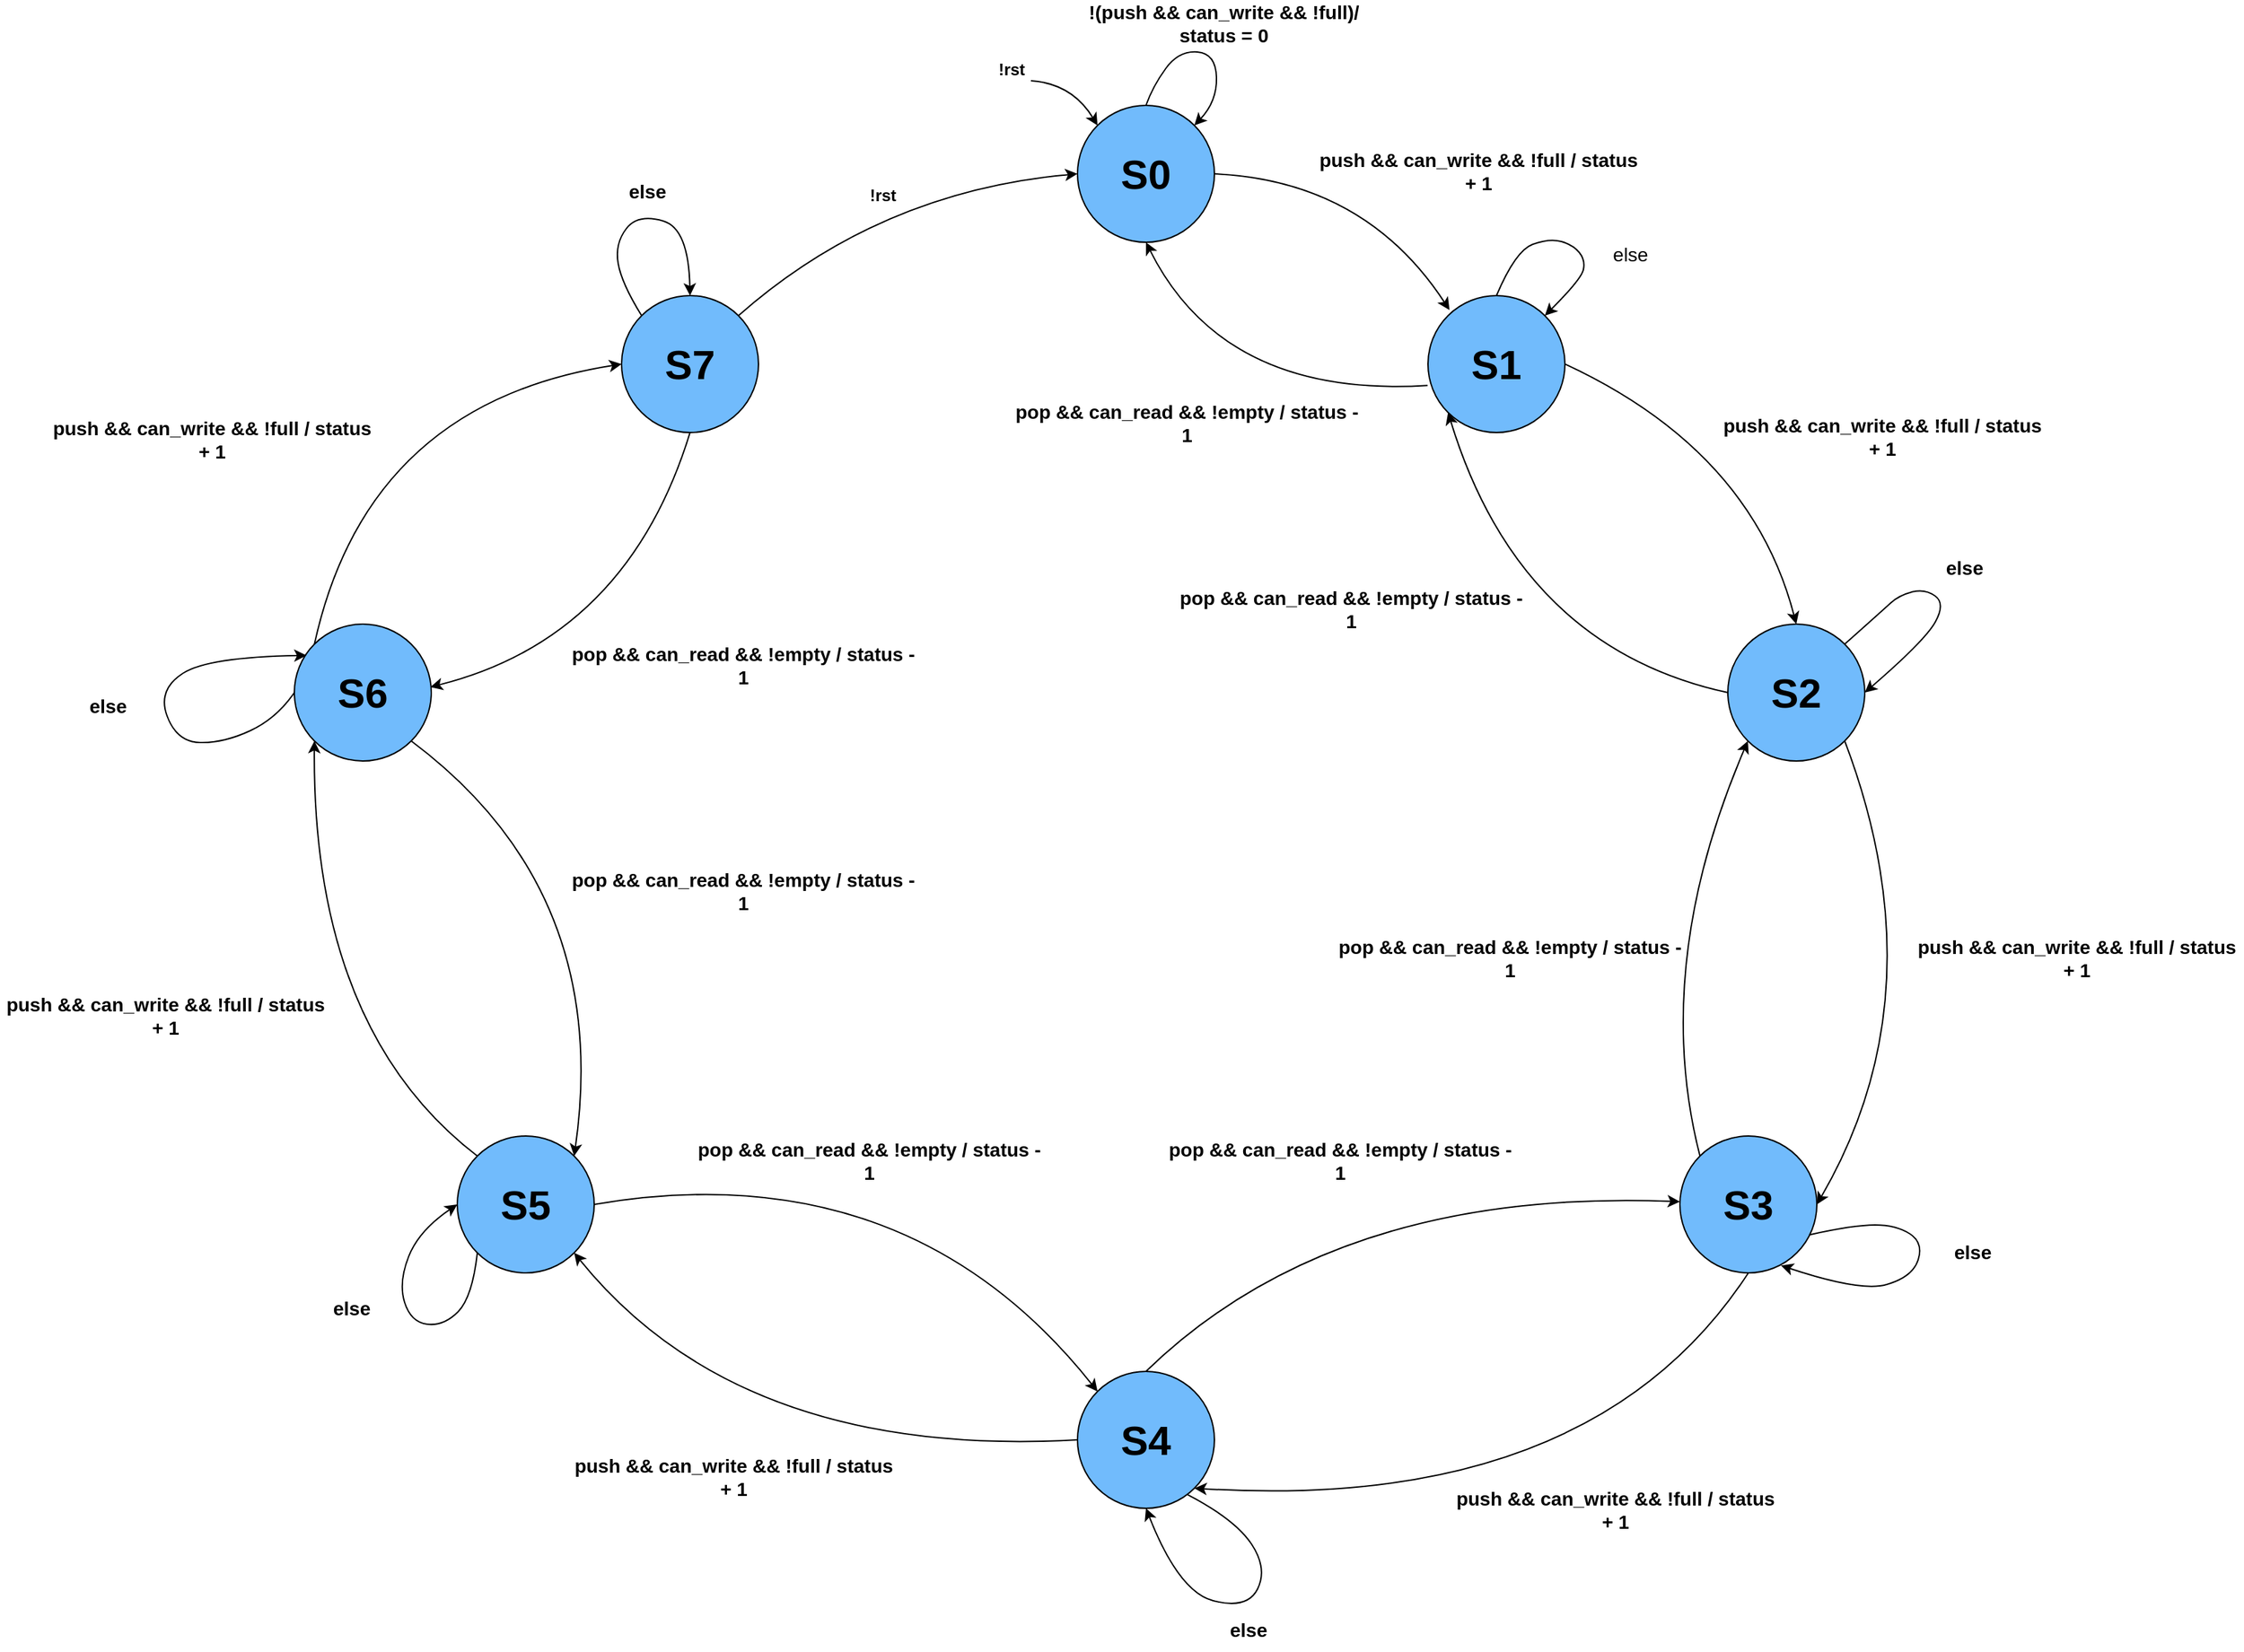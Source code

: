 <mxfile version="24.7.1" type="device" pages="2">
  <diagram name="FSM" id="-DQZAYkFqD9qr5STE-qW">
    <mxGraphModel dx="4747" dy="2169" grid="0" gridSize="10" guides="0" tooltips="1" connect="1" arrows="1" fold="1" page="1" pageScale="1" pageWidth="850" pageHeight="1100" math="0" shadow="0">
      <root>
        <mxCell id="0" />
        <mxCell id="1" parent="0" />
        <mxCell id="GfJ_Xndaadh-Nx3bhF35-75" value="" style="group" vertex="1" connectable="0" parent="1">
          <mxGeometry x="-457" y="117" width="1638" height="1204" as="geometry" />
        </mxCell>
        <mxCell id="GfJ_Xndaadh-Nx3bhF35-1" value="&lt;font style=&quot;font-size: 30px;&quot;&gt;&lt;b&gt;S0&lt;/b&gt;&lt;/font&gt;" style="ellipse;whiteSpace=wrap;html=1;aspect=fixed;fillColor=#71BBFC;strokeColor=#000000;" vertex="1" parent="GfJ_Xndaadh-Nx3bhF35-75">
          <mxGeometry x="787" y="75" width="100" height="100" as="geometry" />
        </mxCell>
        <mxCell id="GfJ_Xndaadh-Nx3bhF35-4" value="" style="curved=1;endArrow=classic;html=1;rounded=0;entryX=0;entryY=0;entryDx=0;entryDy=0;exitX=1;exitY=1;exitDx=0;exitDy=0;" edge="1" parent="GfJ_Xndaadh-Nx3bhF35-75" source="GfJ_Xndaadh-Nx3bhF35-7" target="GfJ_Xndaadh-Nx3bhF35-1">
          <mxGeometry width="50" height="50" relative="1" as="geometry">
            <mxPoint x="734" y="68" as="sourcePoint" />
            <mxPoint x="873" y="171" as="targetPoint" />
            <Array as="points">
              <mxPoint x="783" y="59" />
            </Array>
          </mxGeometry>
        </mxCell>
        <mxCell id="GfJ_Xndaadh-Nx3bhF35-7" value="!rst" style="text;html=1;align=center;verticalAlign=middle;whiteSpace=wrap;rounded=0;fontStyle=1" vertex="1" parent="GfJ_Xndaadh-Nx3bhF35-75">
          <mxGeometry x="725" y="41" width="28" height="16" as="geometry" />
        </mxCell>
        <mxCell id="GfJ_Xndaadh-Nx3bhF35-10" value="&lt;h1&gt;&lt;b style=&quot;font-size: 30px;&quot;&gt;S1&lt;/b&gt;&lt;br&gt;&lt;/h1&gt;" style="ellipse;whiteSpace=wrap;html=1;aspect=fixed;fillColor=#71BBFC;strokeColor=#000000;align=center;verticalAlign=middle;fontFamily=Helvetica;fontSize=12;fontColor=default;" vertex="1" parent="GfJ_Xndaadh-Nx3bhF35-75">
          <mxGeometry x="1043" y="214" width="100" height="100" as="geometry" />
        </mxCell>
        <mxCell id="GfJ_Xndaadh-Nx3bhF35-11" value="" style="curved=1;endArrow=classic;html=1;rounded=0;exitX=1;exitY=0.5;exitDx=0;exitDy=0;entryX=0.157;entryY=0.105;entryDx=0;entryDy=0;entryPerimeter=0;" edge="1" parent="GfJ_Xndaadh-Nx3bhF35-75" source="GfJ_Xndaadh-Nx3bhF35-1" target="GfJ_Xndaadh-Nx3bhF35-10">
          <mxGeometry width="50" height="50" relative="1" as="geometry">
            <mxPoint x="1022" y="307" as="sourcePoint" />
            <mxPoint x="1072" y="257" as="targetPoint" />
            <Array as="points">
              <mxPoint x="997" y="130" />
            </Array>
          </mxGeometry>
        </mxCell>
        <mxCell id="GfJ_Xndaadh-Nx3bhF35-12" value="&lt;font style=&quot;font-size: 14px;&quot;&gt;push &amp;amp;&amp;amp; can_write &amp;amp;&amp;amp; !full / status + 1&lt;/font&gt;" style="text;html=1;align=center;verticalAlign=middle;whiteSpace=wrap;rounded=0;fontStyle=1" vertex="1" parent="GfJ_Xndaadh-Nx3bhF35-75">
          <mxGeometry x="959" y="108" width="242" height="30" as="geometry" />
        </mxCell>
        <mxCell id="GfJ_Xndaadh-Nx3bhF35-14" value="&lt;font style=&quot;font-size: 14px;&quot;&gt;!(push &amp;amp;&amp;amp; can_write &amp;amp;&amp;amp; !full)/ status = 0&lt;/font&gt;" style="text;html=1;align=center;verticalAlign=middle;whiteSpace=wrap;rounded=0;fontStyle=1" vertex="1" parent="GfJ_Xndaadh-Nx3bhF35-75">
          <mxGeometry x="788" width="212" height="30" as="geometry" />
        </mxCell>
        <mxCell id="GfJ_Xndaadh-Nx3bhF35-15" value="" style="curved=1;endArrow=classic;html=1;rounded=0;exitX=0.5;exitY=0;exitDx=0;exitDy=0;entryX=1;entryY=0;entryDx=0;entryDy=0;" edge="1" parent="GfJ_Xndaadh-Nx3bhF35-75" source="GfJ_Xndaadh-Nx3bhF35-1" target="GfJ_Xndaadh-Nx3bhF35-1">
          <mxGeometry width="50" height="50" relative="1" as="geometry">
            <mxPoint x="959" y="195" as="sourcePoint" />
            <mxPoint x="1009" y="145" as="targetPoint" />
            <Array as="points">
              <mxPoint x="842" y="61" />
              <mxPoint x="861" y="35" />
              <mxPoint x="888" y="37" />
              <mxPoint x="889" y="72" />
            </Array>
          </mxGeometry>
        </mxCell>
        <mxCell id="GfJ_Xndaadh-Nx3bhF35-16" value="&lt;b style=&quot;font-size: 30px;&quot;&gt;S2&lt;/b&gt;" style="ellipse;whiteSpace=wrap;html=1;aspect=fixed;fillColor=#71BBFC;strokeColor=#000000;" vertex="1" parent="GfJ_Xndaadh-Nx3bhF35-75">
          <mxGeometry x="1262" y="454" width="100" height="100" as="geometry" />
        </mxCell>
        <mxCell id="GfJ_Xndaadh-Nx3bhF35-17" value="&lt;font style=&quot;font-size: 14px;&quot;&gt;push &amp;amp;&amp;amp; can_write &amp;amp;&amp;amp; !full / status + 1&lt;/font&gt;" style="text;html=1;align=center;verticalAlign=middle;whiteSpace=wrap;rounded=0;fontStyle=1" vertex="1" parent="GfJ_Xndaadh-Nx3bhF35-75">
          <mxGeometry x="1254" y="302" width="242" height="30" as="geometry" />
        </mxCell>
        <mxCell id="GfJ_Xndaadh-Nx3bhF35-19" value="" style="curved=1;endArrow=classic;html=1;rounded=0;exitX=1;exitY=0.5;exitDx=0;exitDy=0;entryX=0.5;entryY=0;entryDx=0;entryDy=0;" edge="1" parent="GfJ_Xndaadh-Nx3bhF35-75" source="GfJ_Xndaadh-Nx3bhF35-10" target="GfJ_Xndaadh-Nx3bhF35-16">
          <mxGeometry width="50" height="50" relative="1" as="geometry">
            <mxPoint x="1125" y="360" as="sourcePoint" />
            <mxPoint x="1297" y="459" as="targetPoint" />
            <Array as="points">
              <mxPoint x="1279" y="327" />
            </Array>
          </mxGeometry>
        </mxCell>
        <mxCell id="GfJ_Xndaadh-Nx3bhF35-21" value="" style="curved=1;endArrow=classic;html=1;rounded=0;exitX=0;exitY=0.5;exitDx=0;exitDy=0;entryX=0;entryY=1;entryDx=0;entryDy=0;" edge="1" parent="GfJ_Xndaadh-Nx3bhF35-75" source="GfJ_Xndaadh-Nx3bhF35-16" target="GfJ_Xndaadh-Nx3bhF35-10">
          <mxGeometry width="50" height="50" relative="1" as="geometry">
            <mxPoint x="873" y="388" as="sourcePoint" />
            <mxPoint x="1042" y="578" as="targetPoint" />
            <Array as="points">
              <mxPoint x="1110" y="471" />
            </Array>
          </mxGeometry>
        </mxCell>
        <mxCell id="GfJ_Xndaadh-Nx3bhF35-22" value="&lt;font style=&quot;font-size: 14px;&quot;&gt;pop &amp;amp;&amp;amp; can_read &amp;amp;&amp;amp; !empty / status - 1&lt;/font&gt;" style="text;html=1;align=center;verticalAlign=middle;whiteSpace=wrap;rounded=0;fontStyle=1" vertex="1" parent="GfJ_Xndaadh-Nx3bhF35-75">
          <mxGeometry x="859" y="428" width="256" height="30" as="geometry" />
        </mxCell>
        <mxCell id="GfJ_Xndaadh-Nx3bhF35-23" value="" style="curved=1;endArrow=classic;html=1;rounded=0;exitX=1;exitY=0;exitDx=0;exitDy=0;entryX=1;entryY=0.5;entryDx=0;entryDy=0;" edge="1" parent="GfJ_Xndaadh-Nx3bhF35-75" source="GfJ_Xndaadh-Nx3bhF35-16" target="GfJ_Xndaadh-Nx3bhF35-16">
          <mxGeometry width="50" height="50" relative="1" as="geometry">
            <mxPoint x="1371" y="481" as="sourcePoint" />
            <mxPoint x="1406" y="496" as="targetPoint" />
            <Array as="points">
              <mxPoint x="1375" y="444" />
              <mxPoint x="1387" y="433" />
              <mxPoint x="1406" y="428" />
              <mxPoint x="1421" y="439" />
              <mxPoint x="1406" y="466" />
            </Array>
          </mxGeometry>
        </mxCell>
        <mxCell id="GfJ_Xndaadh-Nx3bhF35-24" value="&lt;font style=&quot;font-size: 14px;&quot;&gt;else&lt;/font&gt;" style="text;html=1;align=center;verticalAlign=middle;whiteSpace=wrap;rounded=0;fontStyle=1" vertex="1" parent="GfJ_Xndaadh-Nx3bhF35-75">
          <mxGeometry x="1407" y="398" width="56" height="30" as="geometry" />
        </mxCell>
        <mxCell id="GfJ_Xndaadh-Nx3bhF35-25" value="&lt;b style=&quot;font-size: 30px;&quot;&gt;S3&lt;/b&gt;" style="ellipse;whiteSpace=wrap;html=1;aspect=fixed;fillColor=#71BBFC;strokeColor=#000000;" vertex="1" parent="GfJ_Xndaadh-Nx3bhF35-75">
          <mxGeometry x="1227" y="828" width="100" height="100" as="geometry" />
        </mxCell>
        <mxCell id="GfJ_Xndaadh-Nx3bhF35-26" value="" style="curved=1;endArrow=classic;html=1;rounded=0;exitX=1;exitY=1;exitDx=0;exitDy=0;entryX=1;entryY=0.5;entryDx=0;entryDy=0;" edge="1" parent="GfJ_Xndaadh-Nx3bhF35-75" source="GfJ_Xndaadh-Nx3bhF35-16" target="GfJ_Xndaadh-Nx3bhF35-25">
          <mxGeometry width="50" height="50" relative="1" as="geometry">
            <mxPoint x="1291" y="630" as="sourcePoint" />
            <mxPoint x="1460" y="820" as="targetPoint" />
            <Array as="points">
              <mxPoint x="1417" y="723" />
            </Array>
          </mxGeometry>
        </mxCell>
        <mxCell id="GfJ_Xndaadh-Nx3bhF35-27" value="&lt;font style=&quot;font-size: 14px;&quot;&gt;push &amp;amp;&amp;amp; can_write &amp;amp;&amp;amp; !full / status + 1&lt;/font&gt;" style="text;html=1;align=center;verticalAlign=middle;whiteSpace=wrap;rounded=0;fontStyle=1" vertex="1" parent="GfJ_Xndaadh-Nx3bhF35-75">
          <mxGeometry x="1396" y="683" width="242" height="30" as="geometry" />
        </mxCell>
        <mxCell id="GfJ_Xndaadh-Nx3bhF35-28" value="" style="curved=1;endArrow=classic;html=1;rounded=0;exitX=0;exitY=0;exitDx=0;exitDy=0;entryX=0;entryY=1;entryDx=0;entryDy=0;" edge="1" parent="GfJ_Xndaadh-Nx3bhF35-75" source="GfJ_Xndaadh-Nx3bhF35-25" target="GfJ_Xndaadh-Nx3bhF35-16">
          <mxGeometry width="50" height="50" relative="1" as="geometry">
            <mxPoint x="1218" y="549" as="sourcePoint" />
            <mxPoint x="1198" y="888" as="targetPoint" />
            <Array as="points">
              <mxPoint x="1206" y="704" />
            </Array>
          </mxGeometry>
        </mxCell>
        <mxCell id="GfJ_Xndaadh-Nx3bhF35-29" value="&lt;span style=&quot;font-size: 14px;&quot;&gt;pop &amp;amp;&amp;amp; can_read &amp;amp;&amp;amp; !empty / status - 1&lt;/span&gt;" style="text;html=1;align=center;verticalAlign=middle;whiteSpace=wrap;rounded=0;fontStyle=1" vertex="1" parent="GfJ_Xndaadh-Nx3bhF35-75">
          <mxGeometry x="974" y="683" width="258" height="30" as="geometry" />
        </mxCell>
        <mxCell id="GfJ_Xndaadh-Nx3bhF35-30" value="" style="curved=1;endArrow=classic;html=1;rounded=0;exitX=0.944;exitY=0.722;exitDx=0;exitDy=0;entryX=0.738;entryY=0.946;entryDx=0;entryDy=0;exitPerimeter=0;entryPerimeter=0;" edge="1" parent="GfJ_Xndaadh-Nx3bhF35-75" source="GfJ_Xndaadh-Nx3bhF35-25" target="GfJ_Xndaadh-Nx3bhF35-25">
          <mxGeometry width="50" height="50" relative="1" as="geometry">
            <mxPoint x="1337" y="929" as="sourcePoint" />
            <mxPoint x="1352" y="964" as="targetPoint" />
            <Array as="points">
              <mxPoint x="1354" y="893" />
              <mxPoint x="1385" y="893" />
              <mxPoint x="1405" y="906" />
              <mxPoint x="1397" y="931" />
              <mxPoint x="1359" y="942" />
            </Array>
          </mxGeometry>
        </mxCell>
        <mxCell id="GfJ_Xndaadh-Nx3bhF35-31" value="&lt;font style=&quot;font-size: 14px;&quot;&gt;else&lt;/font&gt;" style="text;html=1;align=center;verticalAlign=middle;whiteSpace=wrap;rounded=0;fontStyle=1" vertex="1" parent="GfJ_Xndaadh-Nx3bhF35-75">
          <mxGeometry x="1413" y="898" width="56" height="30" as="geometry" />
        </mxCell>
        <mxCell id="GfJ_Xndaadh-Nx3bhF35-32" value="" style="curved=1;endArrow=classic;html=1;rounded=0;exitX=0.5;exitY=0;exitDx=0;exitDy=0;entryX=1;entryY=0;entryDx=0;entryDy=0;" edge="1" parent="GfJ_Xndaadh-Nx3bhF35-75" source="GfJ_Xndaadh-Nx3bhF35-10" target="GfJ_Xndaadh-Nx3bhF35-10">
          <mxGeometry width="50" height="50" relative="1" as="geometry">
            <mxPoint x="1134" y="187" as="sourcePoint" />
            <mxPoint x="1149" y="222" as="targetPoint" />
            <Array as="points">
              <mxPoint x="1107" y="181" />
              <mxPoint x="1132" y="172" />
              <mxPoint x="1149" y="177" />
              <mxPoint x="1158" y="188" />
              <mxPoint x="1155" y="202" />
            </Array>
          </mxGeometry>
        </mxCell>
        <mxCell id="GfJ_Xndaadh-Nx3bhF35-33" value="&lt;font style=&quot;font-size: 14px;&quot;&gt;else&lt;/font&gt;" style="text;html=1;align=center;verticalAlign=middle;whiteSpace=wrap;rounded=0;" vertex="1" parent="GfJ_Xndaadh-Nx3bhF35-75">
          <mxGeometry x="1163" y="169" width="56" height="30" as="geometry" />
        </mxCell>
        <mxCell id="GfJ_Xndaadh-Nx3bhF35-34" value="&lt;b style=&quot;font-size: 30px;&quot;&gt;S4&lt;/b&gt;" style="ellipse;whiteSpace=wrap;html=1;aspect=fixed;fillColor=#71BBFC;strokeColor=#000000;" vertex="1" parent="GfJ_Xndaadh-Nx3bhF35-75">
          <mxGeometry x="787" y="1000" width="100" height="100" as="geometry" />
        </mxCell>
        <mxCell id="GfJ_Xndaadh-Nx3bhF35-35" value="&lt;b style=&quot;font-size: 30px;&quot;&gt;S5&lt;/b&gt;" style="ellipse;whiteSpace=wrap;html=1;aspect=fixed;fillColor=#71BBFC;strokeColor=#000000;" vertex="1" parent="GfJ_Xndaadh-Nx3bhF35-75">
          <mxGeometry x="334" y="828" width="100" height="100" as="geometry" />
        </mxCell>
        <mxCell id="GfJ_Xndaadh-Nx3bhF35-36" value="&lt;b style=&quot;font-size: 30px;&quot;&gt;S6&lt;/b&gt;" style="ellipse;whiteSpace=wrap;html=1;aspect=fixed;fillColor=#71BBFC;strokeColor=#000000;" vertex="1" parent="GfJ_Xndaadh-Nx3bhF35-75">
          <mxGeometry x="215" y="454" width="100" height="100" as="geometry" />
        </mxCell>
        <mxCell id="GfJ_Xndaadh-Nx3bhF35-37" value="&lt;b style=&quot;font-size: 30px;&quot;&gt;S7&lt;/b&gt;" style="ellipse;whiteSpace=wrap;html=1;aspect=fixed;fillColor=#71BBFC;strokeColor=#000000;" vertex="1" parent="GfJ_Xndaadh-Nx3bhF35-75">
          <mxGeometry x="454" y="214" width="100" height="100" as="geometry" />
        </mxCell>
        <mxCell id="GfJ_Xndaadh-Nx3bhF35-39" value="" style="curved=1;endArrow=classic;html=1;rounded=0;exitX=-0.003;exitY=0.656;exitDx=0;exitDy=0;entryX=0.5;entryY=1;entryDx=0;entryDy=0;exitPerimeter=0;" edge="1" parent="GfJ_Xndaadh-Nx3bhF35-75" source="GfJ_Xndaadh-Nx3bhF35-10" target="GfJ_Xndaadh-Nx3bhF35-1">
          <mxGeometry width="50" height="50" relative="1" as="geometry">
            <mxPoint x="1004" y="418" as="sourcePoint" />
            <mxPoint x="800" y="213" as="targetPoint" />
            <Array as="points">
              <mxPoint x="894" y="289" />
            </Array>
          </mxGeometry>
        </mxCell>
        <mxCell id="GfJ_Xndaadh-Nx3bhF35-40" value="&lt;font style=&quot;font-size: 14px;&quot;&gt;pop &amp;amp;&amp;amp; can_read &amp;amp;&amp;amp; !empty / status - 1&lt;/font&gt;" style="text;html=1;align=center;verticalAlign=middle;whiteSpace=wrap;rounded=0;fontStyle=1" vertex="1" parent="GfJ_Xndaadh-Nx3bhF35-75">
          <mxGeometry x="739" y="292" width="256" height="30" as="geometry" />
        </mxCell>
        <mxCell id="GfJ_Xndaadh-Nx3bhF35-41" value="" style="curved=1;endArrow=classic;html=1;rounded=0;exitX=0.802;exitY=0.899;exitDx=0;exitDy=0;entryX=0.5;entryY=1;entryDx=0;entryDy=0;exitPerimeter=0;" edge="1" parent="GfJ_Xndaadh-Nx3bhF35-75" source="GfJ_Xndaadh-Nx3bhF35-34" target="GfJ_Xndaadh-Nx3bhF35-34">
          <mxGeometry width="50" height="50" relative="1" as="geometry">
            <mxPoint x="845" y="1137" as="sourcePoint" />
            <mxPoint x="825" y="1160" as="targetPoint" />
            <Array as="points">
              <mxPoint x="902" y="1108" />
              <mxPoint x="926" y="1144" />
              <mxPoint x="911" y="1174" />
              <mxPoint x="861" y="1161" />
            </Array>
          </mxGeometry>
        </mxCell>
        <mxCell id="GfJ_Xndaadh-Nx3bhF35-42" value="&lt;font style=&quot;font-size: 14px;&quot;&gt;else&lt;/font&gt;" style="text;html=1;align=center;verticalAlign=middle;whiteSpace=wrap;rounded=0;fontStyle=1" vertex="1" parent="GfJ_Xndaadh-Nx3bhF35-75">
          <mxGeometry x="884" y="1174" width="56" height="30" as="geometry" />
        </mxCell>
        <mxCell id="GfJ_Xndaadh-Nx3bhF35-43" value="" style="curved=1;endArrow=classic;html=1;rounded=0;exitX=0.5;exitY=1;exitDx=0;exitDy=0;entryX=1;entryY=1;entryDx=0;entryDy=0;" edge="1" parent="GfJ_Xndaadh-Nx3bhF35-75" source="GfJ_Xndaadh-Nx3bhF35-25" target="GfJ_Xndaadh-Nx3bhF35-34">
          <mxGeometry width="50" height="50" relative="1" as="geometry">
            <mxPoint x="1016" y="863" as="sourcePoint" />
            <mxPoint x="996" y="1202" as="targetPoint" />
            <Array as="points">
              <mxPoint x="1163" y="1103" />
            </Array>
          </mxGeometry>
        </mxCell>
        <mxCell id="GfJ_Xndaadh-Nx3bhF35-44" value="&lt;font style=&quot;font-size: 14px;&quot;&gt;push &amp;amp;&amp;amp; can_write &amp;amp;&amp;amp; !full / status + 1&lt;/font&gt;" style="text;html=1;align=center;verticalAlign=middle;whiteSpace=wrap;rounded=0;fontStyle=1" vertex="1" parent="GfJ_Xndaadh-Nx3bhF35-75">
          <mxGeometry x="1059" y="1086" width="242" height="30" as="geometry" />
        </mxCell>
        <mxCell id="GfJ_Xndaadh-Nx3bhF35-45" value="" style="curved=1;endArrow=classic;html=1;rounded=0;exitX=0.5;exitY=0;exitDx=0;exitDy=0;" edge="1" parent="GfJ_Xndaadh-Nx3bhF35-75" source="GfJ_Xndaadh-Nx3bhF35-34" target="GfJ_Xndaadh-Nx3bhF35-25">
          <mxGeometry width="50" height="50" relative="1" as="geometry">
            <mxPoint x="1094" y="748" as="sourcePoint" />
            <mxPoint x="689" y="905" as="targetPoint" />
            <Array as="points">
              <mxPoint x="975" y="866" />
            </Array>
          </mxGeometry>
        </mxCell>
        <mxCell id="GfJ_Xndaadh-Nx3bhF35-46" value="&lt;span style=&quot;font-size: 14px;&quot;&gt;pop &amp;amp;&amp;amp; can_read &amp;amp;&amp;amp; !empty / status - 1&lt;/span&gt;" style="text;html=1;align=center;verticalAlign=middle;whiteSpace=wrap;rounded=0;fontStyle=1" vertex="1" parent="GfJ_Xndaadh-Nx3bhF35-75">
          <mxGeometry x="850" y="831" width="258" height="30" as="geometry" />
        </mxCell>
        <mxCell id="GfJ_Xndaadh-Nx3bhF35-47" value="" style="curved=1;endArrow=classic;html=1;rounded=0;exitX=0;exitY=1;exitDx=0;exitDy=0;entryX=0;entryY=0.5;entryDx=0;entryDy=0;" edge="1" parent="GfJ_Xndaadh-Nx3bhF35-75" source="GfJ_Xndaadh-Nx3bhF35-35" target="GfJ_Xndaadh-Nx3bhF35-35">
          <mxGeometry width="50" height="50" relative="1" as="geometry">
            <mxPoint x="321" y="913" as="sourcePoint" />
            <mxPoint x="291" y="923" as="targetPoint" />
            <Array as="points">
              <mxPoint x="345" y="946" />
              <mxPoint x="324" y="967" />
              <mxPoint x="300" y="964" />
              <mxPoint x="291" y="935" />
              <mxPoint x="306" y="897" />
            </Array>
          </mxGeometry>
        </mxCell>
        <mxCell id="GfJ_Xndaadh-Nx3bhF35-48" value="&lt;font style=&quot;font-size: 14px;&quot;&gt;else&lt;/font&gt;" style="text;html=1;align=center;verticalAlign=middle;whiteSpace=wrap;rounded=0;fontStyle=1" vertex="1" parent="GfJ_Xndaadh-Nx3bhF35-75">
          <mxGeometry x="229" y="939" width="56" height="30" as="geometry" />
        </mxCell>
        <mxCell id="GfJ_Xndaadh-Nx3bhF35-49" value="" style="curved=1;endArrow=classic;html=1;rounded=0;exitX=1;exitY=0.5;exitDx=0;exitDy=0;entryX=0;entryY=0;entryDx=0;entryDy=0;" edge="1" parent="GfJ_Xndaadh-Nx3bhF35-75" source="GfJ_Xndaadh-Nx3bhF35-35" target="GfJ_Xndaadh-Nx3bhF35-34">
          <mxGeometry width="50" height="50" relative="1" as="geometry">
            <mxPoint x="443" y="993" as="sourcePoint" />
            <mxPoint x="833" y="869" as="targetPoint" />
            <Array as="points">
              <mxPoint x="662" y="839" />
            </Array>
          </mxGeometry>
        </mxCell>
        <mxCell id="GfJ_Xndaadh-Nx3bhF35-52" value="&lt;span style=&quot;font-size: 14px;&quot;&gt;pop &amp;amp;&amp;amp; can_read &amp;amp;&amp;amp; !empty / status - 1&lt;/span&gt;" style="text;html=1;align=center;verticalAlign=middle;whiteSpace=wrap;rounded=0;fontStyle=1" vertex="1" parent="GfJ_Xndaadh-Nx3bhF35-75">
          <mxGeometry x="506" y="831" width="258" height="30" as="geometry" />
        </mxCell>
        <mxCell id="GfJ_Xndaadh-Nx3bhF35-53" value="" style="curved=1;endArrow=classic;html=1;rounded=0;exitX=0;exitY=0.5;exitDx=0;exitDy=0;entryX=1;entryY=1;entryDx=0;entryDy=0;" edge="1" parent="GfJ_Xndaadh-Nx3bhF35-75" source="GfJ_Xndaadh-Nx3bhF35-34" target="GfJ_Xndaadh-Nx3bhF35-35">
          <mxGeometry width="50" height="50" relative="1" as="geometry">
            <mxPoint x="385" y="1010" as="sourcePoint" />
            <mxPoint x="753" y="1147" as="targetPoint" />
            <Array as="points">
              <mxPoint x="541" y="1064" />
            </Array>
          </mxGeometry>
        </mxCell>
        <mxCell id="GfJ_Xndaadh-Nx3bhF35-54" value="&lt;font style=&quot;font-size: 14px;&quot;&gt;push &amp;amp;&amp;amp; can_write &amp;amp;&amp;amp; !full / status + 1&lt;/font&gt;" style="text;html=1;align=center;verticalAlign=middle;whiteSpace=wrap;rounded=0;fontStyle=1" vertex="1" parent="GfJ_Xndaadh-Nx3bhF35-75">
          <mxGeometry x="415" y="1062" width="242" height="30" as="geometry" />
        </mxCell>
        <mxCell id="GfJ_Xndaadh-Nx3bhF35-56" value="" style="curved=1;endArrow=classic;html=1;rounded=0;exitX=0;exitY=0;exitDx=0;exitDy=0;entryX=0;entryY=1;entryDx=0;entryDy=0;" edge="1" parent="GfJ_Xndaadh-Nx3bhF35-75" source="GfJ_Xndaadh-Nx3bhF35-35" target="GfJ_Xndaadh-Nx3bhF35-36">
          <mxGeometry width="50" height="50" relative="1" as="geometry">
            <mxPoint x="521" y="764" as="sourcePoint" />
            <mxPoint x="153" y="627" as="targetPoint" />
            <Array as="points">
              <mxPoint x="228" y="750" />
            </Array>
          </mxGeometry>
        </mxCell>
        <mxCell id="GfJ_Xndaadh-Nx3bhF35-57" value="" style="curved=1;endArrow=classic;html=1;rounded=0;exitX=1;exitY=1;exitDx=0;exitDy=0;entryX=1;entryY=0;entryDx=0;entryDy=0;" edge="1" parent="GfJ_Xndaadh-Nx3bhF35-75" source="GfJ_Xndaadh-Nx3bhF35-36" target="GfJ_Xndaadh-Nx3bhF35-35">
          <mxGeometry width="50" height="50" relative="1" as="geometry">
            <mxPoint x="326" y="583" as="sourcePoint" />
            <mxPoint x="420" y="827" as="targetPoint" />
            <Array as="points">
              <mxPoint x="447" y="649" />
            </Array>
          </mxGeometry>
        </mxCell>
        <mxCell id="GfJ_Xndaadh-Nx3bhF35-58" value="&lt;span style=&quot;font-size: 14px;&quot;&gt;pop &amp;amp;&amp;amp; can_read &amp;amp;&amp;amp; !empty / status - 1&lt;/span&gt;" style="text;html=1;align=center;verticalAlign=middle;whiteSpace=wrap;rounded=0;fontStyle=1" vertex="1" parent="GfJ_Xndaadh-Nx3bhF35-75">
          <mxGeometry x="414" y="634" width="258" height="30" as="geometry" />
        </mxCell>
        <mxCell id="GfJ_Xndaadh-Nx3bhF35-59" value="&lt;font style=&quot;font-size: 14px;&quot;&gt;push &amp;amp;&amp;amp; can_write &amp;amp;&amp;amp; !full / status + 1&lt;/font&gt;" style="text;html=1;align=center;verticalAlign=middle;whiteSpace=wrap;rounded=0;fontStyle=1" vertex="1" parent="GfJ_Xndaadh-Nx3bhF35-75">
          <mxGeometry y="725" width="242" height="30" as="geometry" />
        </mxCell>
        <mxCell id="GfJ_Xndaadh-Nx3bhF35-60" value="" style="curved=1;endArrow=classic;html=1;rounded=0;exitX=0;exitY=0;exitDx=0;exitDy=0;entryX=0;entryY=0.5;entryDx=0;entryDy=0;" edge="1" parent="GfJ_Xndaadh-Nx3bhF35-75" source="GfJ_Xndaadh-Nx3bhF35-36" target="GfJ_Xndaadh-Nx3bhF35-37">
          <mxGeometry width="50" height="50" relative="1" as="geometry">
            <mxPoint x="223" y="545" as="sourcePoint" />
            <mxPoint x="104" y="241" as="targetPoint" />
            <Array as="points">
              <mxPoint x="268" y="293" />
            </Array>
          </mxGeometry>
        </mxCell>
        <mxCell id="GfJ_Xndaadh-Nx3bhF35-61" value="&lt;font style=&quot;font-size: 14px;&quot;&gt;push &amp;amp;&amp;amp; can_write &amp;amp;&amp;amp; !full / status + 1&lt;/font&gt;" style="text;html=1;align=center;verticalAlign=middle;whiteSpace=wrap;rounded=0;fontStyle=1" vertex="1" parent="GfJ_Xndaadh-Nx3bhF35-75">
          <mxGeometry x="34" y="304" width="242" height="30" as="geometry" />
        </mxCell>
        <mxCell id="GfJ_Xndaadh-Nx3bhF35-62" value="" style="curved=1;endArrow=classic;html=1;rounded=0;exitX=0.5;exitY=1;exitDx=0;exitDy=0;entryX=0.993;entryY=0.46;entryDx=0;entryDy=0;entryPerimeter=0;" edge="1" parent="GfJ_Xndaadh-Nx3bhF35-75" source="GfJ_Xndaadh-Nx3bhF35-37" target="GfJ_Xndaadh-Nx3bhF35-36">
          <mxGeometry width="50" height="50" relative="1" as="geometry">
            <mxPoint x="410" y="314" as="sourcePoint" />
            <mxPoint x="529" y="618" as="targetPoint" />
            <Array as="points">
              <mxPoint x="458" y="464" />
            </Array>
          </mxGeometry>
        </mxCell>
        <mxCell id="GfJ_Xndaadh-Nx3bhF35-63" value="&lt;span style=&quot;font-size: 14px;&quot;&gt;pop &amp;amp;&amp;amp; can_read &amp;amp;&amp;amp; !empty / status - 1&lt;/span&gt;" style="text;html=1;align=center;verticalAlign=middle;whiteSpace=wrap;rounded=0;fontStyle=1" vertex="1" parent="GfJ_Xndaadh-Nx3bhF35-75">
          <mxGeometry x="414" y="469" width="258" height="30" as="geometry" />
        </mxCell>
        <mxCell id="GfJ_Xndaadh-Nx3bhF35-64" value="" style="curved=1;endArrow=classic;html=1;rounded=0;exitX=0;exitY=0.5;exitDx=0;exitDy=0;entryX=0.089;entryY=0.229;entryDx=0;entryDy=0;entryPerimeter=0;" edge="1" parent="GfJ_Xndaadh-Nx3bhF35-75" source="GfJ_Xndaadh-Nx3bhF35-36" target="GfJ_Xndaadh-Nx3bhF35-36">
          <mxGeometry width="50" height="50" relative="1" as="geometry">
            <mxPoint x="177" y="500" as="sourcePoint" />
            <mxPoint x="162" y="465" as="targetPoint" />
            <Array as="points">
              <mxPoint x="202" y="523" />
              <mxPoint x="163" y="541" />
              <mxPoint x="129" y="540" />
              <mxPoint x="115" y="502" />
              <mxPoint x="152" y="478" />
            </Array>
          </mxGeometry>
        </mxCell>
        <mxCell id="GfJ_Xndaadh-Nx3bhF35-65" value="&lt;font style=&quot;font-size: 14px;&quot;&gt;else&lt;/font&gt;" style="text;html=1;align=center;verticalAlign=middle;whiteSpace=wrap;rounded=0;fontStyle=1" vertex="1" parent="GfJ_Xndaadh-Nx3bhF35-75">
          <mxGeometry x="51" y="499" width="56" height="30" as="geometry" />
        </mxCell>
        <mxCell id="GfJ_Xndaadh-Nx3bhF35-66" value="&lt;font style=&quot;font-size: 14px;&quot;&gt;else&lt;/font&gt;" style="text;html=1;align=center;verticalAlign=middle;whiteSpace=wrap;rounded=0;fontStyle=1" vertex="1" parent="GfJ_Xndaadh-Nx3bhF35-75">
          <mxGeometry x="445" y="123" width="56" height="30" as="geometry" />
        </mxCell>
        <mxCell id="GfJ_Xndaadh-Nx3bhF35-68" value="" style="curved=1;endArrow=classic;html=1;rounded=0;exitX=0;exitY=0;exitDx=0;exitDy=0;entryX=0.5;entryY=0;entryDx=0;entryDy=0;" edge="1" parent="GfJ_Xndaadh-Nx3bhF35-75" source="GfJ_Xndaadh-Nx3bhF35-37" target="GfJ_Xndaadh-Nx3bhF35-37">
          <mxGeometry width="50" height="50" relative="1" as="geometry">
            <mxPoint x="572" y="180.1" as="sourcePoint" />
            <mxPoint x="581" y="153.1" as="targetPoint" />
            <Array as="points">
              <mxPoint x="454" y="205" />
              <mxPoint x="449" y="176" />
              <mxPoint x="466" y="154" />
              <mxPoint x="503" y="165" />
            </Array>
          </mxGeometry>
        </mxCell>
        <mxCell id="GfJ_Xndaadh-Nx3bhF35-69" value="" style="curved=1;endArrow=classic;html=1;rounded=0;exitX=1;exitY=0;exitDx=0;exitDy=0;entryX=0;entryY=0.5;entryDx=0;entryDy=0;" edge="1" parent="GfJ_Xndaadh-Nx3bhF35-75" source="GfJ_Xndaadh-Nx3bhF35-37" target="GfJ_Xndaadh-Nx3bhF35-1">
          <mxGeometry width="50" height="50" relative="1" as="geometry">
            <mxPoint x="530" y="360" as="sourcePoint" />
            <mxPoint x="754" y="155" as="targetPoint" />
            <Array as="points">
              <mxPoint x="642" y="138" />
            </Array>
          </mxGeometry>
        </mxCell>
        <mxCell id="GfJ_Xndaadh-Nx3bhF35-70" value="!rst" style="text;html=1;align=center;verticalAlign=middle;whiteSpace=wrap;rounded=0;fontStyle=1" vertex="1" parent="GfJ_Xndaadh-Nx3bhF35-75">
          <mxGeometry x="631" y="133" width="28" height="16" as="geometry" />
        </mxCell>
      </root>
    </mxGraphModel>
  </diagram>
  <diagram id="FMfu39Ae00vMmc00N9Xh" name="Schematic Diagram">
    <mxGraphModel dx="3123" dy="1265" grid="0" gridSize="10" guides="1" tooltips="1" connect="1" arrows="1" fold="1" page="1" pageScale="1" pageWidth="850" pageHeight="1100" math="0" shadow="0">
      <root>
        <mxCell id="0" />
        <mxCell id="1" parent="0" />
        <mxCell id="-ACHOMhiO5MB73_FvKfa-25" value="" style="group" vertex="1" connectable="0" parent="1">
          <mxGeometry x="80" y="59" width="249" height="114" as="geometry" />
        </mxCell>
        <mxCell id="-ACHOMhiO5MB73_FvKfa-2" value="8-&lt;span style=&quot;background-color: initial;&quot;&gt;Deep FIFO&lt;/span&gt;" style="rounded=0;whiteSpace=wrap;html=1;fillColor=#fff2cc;strokeColor=#000000;" vertex="1" parent="-ACHOMhiO5MB73_FvKfa-25">
          <mxGeometry x="100" width="64" height="114" as="geometry" />
        </mxCell>
        <mxCell id="-ACHOMhiO5MB73_FvKfa-4" value="" style="endArrow=classic;html=1;rounded=0;entryX=0;entryY=0.097;entryDx=0;entryDy=0;entryPerimeter=0;strokeWidth=1;endSize=1;" edge="1" parent="-ACHOMhiO5MB73_FvKfa-25">
          <mxGeometry width="50" height="50" relative="1" as="geometry">
            <mxPoint x="64" y="104.99" as="sourcePoint" />
            <mxPoint x="96" y="105.01" as="targetPoint" />
          </mxGeometry>
        </mxCell>
        <mxCell id="-ACHOMhiO5MB73_FvKfa-5" value="" style="endArrow=classic;html=1;rounded=0;entryX=0;entryY=0.097;entryDx=0;entryDy=0;entryPerimeter=0;strokeWidth=1;endSize=1;" edge="1" parent="-ACHOMhiO5MB73_FvKfa-25">
          <mxGeometry width="50" height="50" relative="1" as="geometry">
            <mxPoint x="68" y="93" as="sourcePoint" />
            <mxPoint x="100" y="93.02" as="targetPoint" />
          </mxGeometry>
        </mxCell>
        <mxCell id="-ACHOMhiO5MB73_FvKfa-6" value="" style="ellipse;whiteSpace=wrap;html=1;aspect=fixed;rounded=0;strokeColor=#000000;align=center;verticalAlign=middle;fontFamily=Helvetica;fontSize=12;fontColor=default;fillColor=#fff2cc;strokeWidth=0.3;" vertex="1" parent="-ACHOMhiO5MB73_FvKfa-25">
          <mxGeometry x="96" y="103" width="4" height="4" as="geometry" />
        </mxCell>
        <mxCell id="-ACHOMhiO5MB73_FvKfa-7" value="&lt;font style=&quot;font-size: 8px;&quot;&gt;rst&lt;/font&gt;" style="text;html=1;align=center;verticalAlign=middle;whiteSpace=wrap;rounded=0;" vertex="1" parent="-ACHOMhiO5MB73_FvKfa-25">
          <mxGeometry x="45" y="102.62" width="20" height="4.38" as="geometry" />
        </mxCell>
        <mxCell id="-ACHOMhiO5MB73_FvKfa-8" value="&lt;font style=&quot;font-size: 8px;&quot;&gt;clk&lt;/font&gt;" style="text;html=1;align=center;verticalAlign=middle;whiteSpace=wrap;rounded=0;" vertex="1" parent="-ACHOMhiO5MB73_FvKfa-25">
          <mxGeometry x="42" y="89" width="32" height="6" as="geometry" />
        </mxCell>
        <mxCell id="-ACHOMhiO5MB73_FvKfa-9" value="" style="endArrow=classic;html=1;rounded=0;entryX=0;entryY=0.097;entryDx=0;entryDy=0;entryPerimeter=0;strokeWidth=1;endSize=1;" edge="1" parent="-ACHOMhiO5MB73_FvKfa-25">
          <mxGeometry width="50" height="50" relative="1" as="geometry">
            <mxPoint x="41" y="75" as="sourcePoint" />
            <mxPoint x="100" y="75.02" as="targetPoint" />
          </mxGeometry>
        </mxCell>
        <mxCell id="-ACHOMhiO5MB73_FvKfa-10" value="" style="endArrow=classic;html=1;rounded=0;entryX=0;entryY=0.097;entryDx=0;entryDy=0;entryPerimeter=0;strokeWidth=1;endSize=1;" edge="1" parent="-ACHOMhiO5MB73_FvKfa-25">
          <mxGeometry width="50" height="50" relative="1" as="geometry">
            <mxPoint x="41" y="64" as="sourcePoint" />
            <mxPoint x="100" y="64.02" as="targetPoint" />
          </mxGeometry>
        </mxCell>
        <mxCell id="-ACHOMhiO5MB73_FvKfa-11" value="&lt;font style=&quot;font-size: 6px;&quot;&gt;write_en&lt;/font&gt;" style="text;html=1;align=center;verticalAlign=middle;whiteSpace=wrap;rounded=0;fontSize=6;" vertex="1" parent="-ACHOMhiO5MB73_FvKfa-25">
          <mxGeometry x="13" y="61" width="28" height="6" as="geometry" />
        </mxCell>
        <mxCell id="-ACHOMhiO5MB73_FvKfa-12" value="&lt;font style=&quot;font-size: 6px;&quot;&gt;read_en&lt;/font&gt;" style="text;html=1;align=center;verticalAlign=middle;whiteSpace=wrap;rounded=0;fontSize=6;" vertex="1" parent="-ACHOMhiO5MB73_FvKfa-25">
          <mxGeometry x="13" y="72" width="22" height="6" as="geometry" />
        </mxCell>
        <mxCell id="-ACHOMhiO5MB73_FvKfa-13" value="" style="endArrow=classic;html=1;rounded=0;entryX=0;entryY=0.097;entryDx=0;entryDy=0;entryPerimeter=0;strokeWidth=1;endSize=1;" edge="1" parent="-ACHOMhiO5MB73_FvKfa-25">
          <mxGeometry width="50" height="50" relative="1" as="geometry">
            <mxPoint x="41" y="11" as="sourcePoint" />
            <mxPoint x="100" y="11.02" as="targetPoint" />
          </mxGeometry>
        </mxCell>
        <mxCell id="-ACHOMhiO5MB73_FvKfa-14" value="" style="endArrow=classic;html=1;rounded=0;entryX=0;entryY=0.097;entryDx=0;entryDy=0;entryPerimeter=0;strokeWidth=1;endSize=1;" edge="1" parent="-ACHOMhiO5MB73_FvKfa-25">
          <mxGeometry width="50" height="50" relative="1" as="geometry">
            <mxPoint x="66" y="26" as="sourcePoint" />
            <mxPoint x="100" y="26.02" as="targetPoint" />
          </mxGeometry>
        </mxCell>
        <mxCell id="-ACHOMhiO5MB73_FvKfa-15" value="" style="endArrow=classic;html=1;rounded=0;entryX=0;entryY=0.097;entryDx=0;entryDy=0;entryPerimeter=0;strokeWidth=1;endSize=1;" edge="1" parent="-ACHOMhiO5MB73_FvKfa-25">
          <mxGeometry width="50" height="50" relative="1" as="geometry">
            <mxPoint x="66" y="39" as="sourcePoint" />
            <mxPoint x="100" y="39.02" as="targetPoint" />
          </mxGeometry>
        </mxCell>
        <mxCell id="-ACHOMhiO5MB73_FvKfa-16" value="&lt;font style=&quot;font-size: 6px;&quot;&gt;push&lt;/font&gt;" style="text;html=1;align=center;verticalAlign=middle;whiteSpace=wrap;rounded=0;fontSize=6;" vertex="1" parent="-ACHOMhiO5MB73_FvKfa-25">
          <mxGeometry x="38" y="23" width="28" height="6" as="geometry" />
        </mxCell>
        <mxCell id="-ACHOMhiO5MB73_FvKfa-17" value="&lt;font style=&quot;font-size: 6px;&quot;&gt;pop&lt;/font&gt;" style="text;html=1;align=center;verticalAlign=middle;whiteSpace=wrap;rounded=0;fontSize=6;" vertex="1" parent="-ACHOMhiO5MB73_FvKfa-25">
          <mxGeometry x="39" y="36" width="28" height="6" as="geometry" />
        </mxCell>
        <mxCell id="-ACHOMhiO5MB73_FvKfa-18" value="&lt;font style=&quot;font-size: 6px;&quot;&gt;[7:0] data_in&lt;/font&gt;" style="text;html=1;align=center;verticalAlign=middle;whiteSpace=wrap;rounded=0;fontSize=6;" vertex="1" parent="-ACHOMhiO5MB73_FvKfa-25">
          <mxGeometry y="8" width="40" height="6" as="geometry" />
        </mxCell>
        <mxCell id="-ACHOMhiO5MB73_FvKfa-19" value="" style="endArrow=classic;html=1;rounded=0;strokeWidth=1;endSize=1;" edge="1" parent="-ACHOMhiO5MB73_FvKfa-25">
          <mxGeometry width="50" height="50" relative="1" as="geometry">
            <mxPoint x="164" y="11" as="sourcePoint" />
            <mxPoint x="206" y="11" as="targetPoint" />
          </mxGeometry>
        </mxCell>
        <mxCell id="-ACHOMhiO5MB73_FvKfa-20" value="&lt;font style=&quot;font-size: 6px;&quot;&gt;[7:0] data_out&lt;/font&gt;" style="text;html=1;align=center;verticalAlign=middle;whiteSpace=wrap;rounded=0;fontSize=6;" vertex="1" parent="-ACHOMhiO5MB73_FvKfa-25">
          <mxGeometry x="209" y="8" width="40" height="6" as="geometry" />
        </mxCell>
        <mxCell id="-ACHOMhiO5MB73_FvKfa-21" value="" style="endArrow=classic;html=1;rounded=0;entryX=0;entryY=0.097;entryDx=0;entryDy=0;entryPerimeter=0;strokeWidth=1;endSize=1;" edge="1" parent="-ACHOMhiO5MB73_FvKfa-25">
          <mxGeometry width="50" height="50" relative="1" as="geometry">
            <mxPoint x="164" y="48" as="sourcePoint" />
            <mxPoint x="198" y="48.02" as="targetPoint" />
          </mxGeometry>
        </mxCell>
        <mxCell id="-ACHOMhiO5MB73_FvKfa-22" value="" style="endArrow=classic;html=1;rounded=0;entryX=0;entryY=0.097;entryDx=0;entryDy=0;entryPerimeter=0;strokeWidth=1;endSize=1;" edge="1" parent="-ACHOMhiO5MB73_FvKfa-25">
          <mxGeometry width="50" height="50" relative="1" as="geometry">
            <mxPoint x="164" y="61" as="sourcePoint" />
            <mxPoint x="198" y="61.02" as="targetPoint" />
          </mxGeometry>
        </mxCell>
        <mxCell id="-ACHOMhiO5MB73_FvKfa-23" value="&lt;font style=&quot;font-size: 6px;&quot;&gt;full&lt;/font&gt;" style="text;html=1;align=center;verticalAlign=middle;whiteSpace=wrap;rounded=0;fontSize=6;" vertex="1" parent="-ACHOMhiO5MB73_FvKfa-25">
          <mxGeometry x="199" y="45" width="28" height="6" as="geometry" />
        </mxCell>
        <mxCell id="-ACHOMhiO5MB73_FvKfa-24" value="&lt;font style=&quot;font-size: 6px;&quot;&gt;empty&lt;/font&gt;" style="text;html=1;align=center;verticalAlign=middle;whiteSpace=wrap;rounded=0;fontSize=6;" vertex="1" parent="-ACHOMhiO5MB73_FvKfa-25">
          <mxGeometry x="199" y="58" width="28" height="6" as="geometry" />
        </mxCell>
        <mxCell id="-ACHOMhiO5MB73_FvKfa-161" value="" style="group" vertex="1" connectable="0" parent="1">
          <mxGeometry x="-8" y="367" width="1026" height="516" as="geometry" />
        </mxCell>
        <mxCell id="-ACHOMhiO5MB73_FvKfa-159" value="" style="rounded=0;whiteSpace=wrap;html=1;fillColor=none;dashed=1;strokeColor=#6B6B6B;strokeWidth=2;" vertex="1" parent="-ACHOMhiO5MB73_FvKfa-161">
          <mxGeometry x="111" width="768" height="516" as="geometry" />
        </mxCell>
        <mxCell id="-ACHOMhiO5MB73_FvKfa-61" value="" style="rounded=0;whiteSpace=wrap;html=1;fillColor=none;dashed=1;dashPattern=8 8;strokeColor=#6c8ebf;strokeWidth=1;" vertex="1" parent="-ACHOMhiO5MB73_FvKfa-161">
          <mxGeometry x="292" y="26" width="267" height="345" as="geometry" />
        </mxCell>
        <mxCell id="-ACHOMhiO5MB73_FvKfa-38" value="" style="group" vertex="1" connectable="0" parent="-ACHOMhiO5MB73_FvKfa-161">
          <mxGeometry x="308" y="56" width="228" height="16" as="geometry" />
        </mxCell>
        <mxCell id="-ACHOMhiO5MB73_FvKfa-71" style="edgeStyle=orthogonalEdgeStyle;rounded=0;orthogonalLoop=1;jettySize=auto;html=1;exitX=0.5;exitY=0;exitDx=0;exitDy=0;startArrow=classic;startFill=1;endArrow=none;endFill=0;fillColor=#dae8fc;strokeColor=#6c8ebf;" edge="1" parent="-ACHOMhiO5MB73_FvKfa-38" source="-ACHOMhiO5MB73_FvKfa-26">
          <mxGeometry relative="1" as="geometry">
            <mxPoint x="-212" y="-20" as="targetPoint" />
            <Array as="points">
              <mxPoint x="114" y="-20" />
              <mxPoint x="-212" y="-20" />
            </Array>
          </mxGeometry>
        </mxCell>
        <mxCell id="-ACHOMhiO5MB73_FvKfa-26" value="" style="rounded=0;whiteSpace=wrap;html=1;fillColor=#dae8fc;strokeColor=#6c8ebf;" vertex="1" parent="-ACHOMhiO5MB73_FvKfa-38">
          <mxGeometry width="228" height="16" as="geometry" />
        </mxCell>
        <mxCell id="-ACHOMhiO5MB73_FvKfa-27" value="" style="triangle;whiteSpace=wrap;html=1;rotation=-90;fillColor=#dae8fc;strokeColor=#6c8ebf;" vertex="1" parent="-ACHOMhiO5MB73_FvKfa-38">
          <mxGeometry x="158" y="3" width="10" height="16" as="geometry" />
        </mxCell>
        <mxCell id="-ACHOMhiO5MB73_FvKfa-39" value="" style="group" vertex="1" connectable="0" parent="-ACHOMhiO5MB73_FvKfa-161">
          <mxGeometry x="308" y="95" width="228" height="16" as="geometry" />
        </mxCell>
        <mxCell id="-ACHOMhiO5MB73_FvKfa-77" style="edgeStyle=orthogonalEdgeStyle;rounded=0;orthogonalLoop=1;jettySize=auto;html=1;exitX=0.25;exitY=1;exitDx=0;exitDy=0;endArrow=none;endFill=0;fillColor=#dae8fc;strokeColor=#6c8ebf;" edge="1" parent="-ACHOMhiO5MB73_FvKfa-39" source="-ACHOMhiO5MB73_FvKfa-40">
          <mxGeometry relative="1" as="geometry">
            <mxPoint x="-59" y="31" as="targetPoint" />
            <Array as="points">
              <mxPoint x="57" y="31" />
              <mxPoint x="-59" y="31" />
            </Array>
          </mxGeometry>
        </mxCell>
        <mxCell id="-ACHOMhiO5MB73_FvKfa-40" value="" style="rounded=0;whiteSpace=wrap;html=1;fillColor=#dae8fc;strokeColor=#6c8ebf;" vertex="1" parent="-ACHOMhiO5MB73_FvKfa-39">
          <mxGeometry width="228" height="16" as="geometry" />
        </mxCell>
        <mxCell id="-ACHOMhiO5MB73_FvKfa-41" value="" style="triangle;whiteSpace=wrap;html=1;rotation=-90;fillColor=#dae8fc;strokeColor=#6c8ebf;" vertex="1" parent="-ACHOMhiO5MB73_FvKfa-39">
          <mxGeometry x="158" y="3" width="10" height="16" as="geometry" />
        </mxCell>
        <mxCell id="-ACHOMhiO5MB73_FvKfa-42" value="" style="group" vertex="1" connectable="0" parent="-ACHOMhiO5MB73_FvKfa-161">
          <mxGeometry x="308" y="136" width="228" height="16" as="geometry" />
        </mxCell>
        <mxCell id="-ACHOMhiO5MB73_FvKfa-78" style="edgeStyle=orthogonalEdgeStyle;rounded=0;orthogonalLoop=1;jettySize=auto;html=1;exitX=0.25;exitY=1;exitDx=0;exitDy=0;endArrow=none;endFill=0;fillColor=#dae8fc;strokeColor=#6c8ebf;" edge="1" parent="-ACHOMhiO5MB73_FvKfa-42" source="-ACHOMhiO5MB73_FvKfa-43">
          <mxGeometry relative="1" as="geometry">
            <mxPoint x="-59.246" y="27.918" as="targetPoint" />
            <Array as="points">
              <mxPoint x="57" y="28" />
              <mxPoint x="-59" y="28" />
            </Array>
          </mxGeometry>
        </mxCell>
        <mxCell id="-ACHOMhiO5MB73_FvKfa-43" value="" style="rounded=0;whiteSpace=wrap;html=1;fillColor=#dae8fc;strokeColor=#6c8ebf;" vertex="1" parent="-ACHOMhiO5MB73_FvKfa-42">
          <mxGeometry width="228" height="16" as="geometry" />
        </mxCell>
        <mxCell id="-ACHOMhiO5MB73_FvKfa-44" value="" style="triangle;whiteSpace=wrap;html=1;rotation=-90;fillColor=#dae8fc;strokeColor=#6c8ebf;" vertex="1" parent="-ACHOMhiO5MB73_FvKfa-42">
          <mxGeometry x="158" y="3" width="10" height="16" as="geometry" />
        </mxCell>
        <mxCell id="-ACHOMhiO5MB73_FvKfa-46" value="" style="group" vertex="1" connectable="0" parent="-ACHOMhiO5MB73_FvKfa-161">
          <mxGeometry x="308" y="250" width="228" height="16" as="geometry" />
        </mxCell>
        <mxCell id="-ACHOMhiO5MB73_FvKfa-81" style="edgeStyle=orthogonalEdgeStyle;rounded=0;orthogonalLoop=1;jettySize=auto;html=1;exitX=0.25;exitY=1;exitDx=0;exitDy=0;endArrow=none;endFill=0;fillColor=#dae8fc;strokeColor=#6c8ebf;" edge="1" parent="-ACHOMhiO5MB73_FvKfa-46" source="-ACHOMhiO5MB73_FvKfa-47">
          <mxGeometry relative="1" as="geometry">
            <mxPoint x="-59" y="-14" as="targetPoint" />
            <Array as="points">
              <mxPoint x="57" y="27" />
              <mxPoint x="-59" y="27" />
            </Array>
          </mxGeometry>
        </mxCell>
        <mxCell id="-ACHOMhiO5MB73_FvKfa-47" value="" style="rounded=0;whiteSpace=wrap;html=1;fillColor=#dae8fc;strokeColor=#6c8ebf;" vertex="1" parent="-ACHOMhiO5MB73_FvKfa-46">
          <mxGeometry width="228" height="16" as="geometry" />
        </mxCell>
        <mxCell id="-ACHOMhiO5MB73_FvKfa-48" value="" style="triangle;whiteSpace=wrap;html=1;rotation=-90;fillColor=#dae8fc;strokeColor=#6c8ebf;" vertex="1" parent="-ACHOMhiO5MB73_FvKfa-46">
          <mxGeometry x="158" y="3" width="10" height="16" as="geometry" />
        </mxCell>
        <mxCell id="-ACHOMhiO5MB73_FvKfa-49" value="" style="group" vertex="1" connectable="0" parent="-ACHOMhiO5MB73_FvKfa-161">
          <mxGeometry x="308" y="209" width="228" height="16" as="geometry" />
        </mxCell>
        <mxCell id="-ACHOMhiO5MB73_FvKfa-80" style="edgeStyle=orthogonalEdgeStyle;rounded=0;orthogonalLoop=1;jettySize=auto;html=1;exitX=0.25;exitY=1;exitDx=0;exitDy=0;endArrow=none;endFill=0;fillColor=#dae8fc;strokeColor=#6c8ebf;" edge="1" parent="-ACHOMhiO5MB73_FvKfa-49" source="-ACHOMhiO5MB73_FvKfa-50">
          <mxGeometry relative="1" as="geometry">
            <mxPoint x="-59" y="-10" as="targetPoint" />
            <Array as="points">
              <mxPoint x="57" y="27" />
              <mxPoint x="-59" y="27" />
            </Array>
          </mxGeometry>
        </mxCell>
        <mxCell id="-ACHOMhiO5MB73_FvKfa-50" value="" style="rounded=0;whiteSpace=wrap;html=1;fillColor=#dae8fc;strokeColor=#6c8ebf;" vertex="1" parent="-ACHOMhiO5MB73_FvKfa-49">
          <mxGeometry width="228" height="16" as="geometry" />
        </mxCell>
        <mxCell id="-ACHOMhiO5MB73_FvKfa-51" value="" style="triangle;whiteSpace=wrap;html=1;rotation=-90;fillColor=#dae8fc;strokeColor=#6c8ebf;" vertex="1" parent="-ACHOMhiO5MB73_FvKfa-49">
          <mxGeometry x="158" y="3" width="10" height="16" as="geometry" />
        </mxCell>
        <mxCell id="-ACHOMhiO5MB73_FvKfa-52" value="" style="group" vertex="1" connectable="0" parent="-ACHOMhiO5MB73_FvKfa-161">
          <mxGeometry x="308" y="171" width="228" height="16" as="geometry" />
        </mxCell>
        <mxCell id="-ACHOMhiO5MB73_FvKfa-79" style="edgeStyle=orthogonalEdgeStyle;rounded=0;orthogonalLoop=1;jettySize=auto;html=1;exitX=0.25;exitY=1;exitDx=0;exitDy=0;endArrow=none;endFill=0;fillColor=#dae8fc;strokeColor=#6c8ebf;" edge="1" parent="-ACHOMhiO5MB73_FvKfa-52" source="-ACHOMhiO5MB73_FvKfa-53">
          <mxGeometry relative="1" as="geometry">
            <mxPoint x="-59" y="-6.667" as="targetPoint" />
            <Array as="points">
              <mxPoint x="57" y="28" />
              <mxPoint x="-59" y="28" />
            </Array>
          </mxGeometry>
        </mxCell>
        <mxCell id="-ACHOMhiO5MB73_FvKfa-53" value="" style="rounded=0;whiteSpace=wrap;html=1;fillColor=#dae8fc;strokeColor=#6c8ebf;" vertex="1" parent="-ACHOMhiO5MB73_FvKfa-52">
          <mxGeometry width="228" height="16" as="geometry" />
        </mxCell>
        <mxCell id="-ACHOMhiO5MB73_FvKfa-54" value="" style="triangle;whiteSpace=wrap;html=1;rotation=-90;fillColor=#dae8fc;strokeColor=#6c8ebf;" vertex="1" parent="-ACHOMhiO5MB73_FvKfa-52">
          <mxGeometry x="158" y="3" width="10" height="16" as="geometry" />
        </mxCell>
        <mxCell id="-ACHOMhiO5MB73_FvKfa-55" value="" style="group" vertex="1" connectable="0" parent="-ACHOMhiO5MB73_FvKfa-161">
          <mxGeometry x="308" y="288" width="228" height="16" as="geometry" />
        </mxCell>
        <mxCell id="-ACHOMhiO5MB73_FvKfa-82" style="edgeStyle=orthogonalEdgeStyle;rounded=0;orthogonalLoop=1;jettySize=auto;html=1;exitX=0.25;exitY=1;exitDx=0;exitDy=0;endArrow=none;endFill=0;fillColor=#dae8fc;strokeColor=#6c8ebf;" edge="1" parent="-ACHOMhiO5MB73_FvKfa-55" source="-ACHOMhiO5MB73_FvKfa-56">
          <mxGeometry relative="1" as="geometry">
            <mxPoint x="-59" y="-11" as="targetPoint" />
            <Array as="points">
              <mxPoint x="57" y="27" />
              <mxPoint x="-59" y="27" />
            </Array>
          </mxGeometry>
        </mxCell>
        <mxCell id="-ACHOMhiO5MB73_FvKfa-56" value="" style="rounded=0;whiteSpace=wrap;html=1;fillColor=#dae8fc;strokeColor=#6c8ebf;" vertex="1" parent="-ACHOMhiO5MB73_FvKfa-55">
          <mxGeometry width="228" height="16" as="geometry" />
        </mxCell>
        <mxCell id="-ACHOMhiO5MB73_FvKfa-57" value="" style="triangle;whiteSpace=wrap;html=1;rotation=-90;fillColor=#dae8fc;strokeColor=#6c8ebf;" vertex="1" parent="-ACHOMhiO5MB73_FvKfa-55">
          <mxGeometry x="158" y="3" width="10" height="16" as="geometry" />
        </mxCell>
        <mxCell id="-ACHOMhiO5MB73_FvKfa-58" value="" style="group" vertex="1" connectable="0" parent="-ACHOMhiO5MB73_FvKfa-161">
          <mxGeometry x="308" y="329" width="228" height="16" as="geometry" />
        </mxCell>
        <mxCell id="-ACHOMhiO5MB73_FvKfa-83" style="edgeStyle=orthogonalEdgeStyle;rounded=0;orthogonalLoop=1;jettySize=auto;html=1;exitX=0.25;exitY=1;exitDx=0;exitDy=0;endArrow=none;endFill=0;fillColor=#dae8fc;strokeColor=#6c8ebf;" edge="1" parent="-ACHOMhiO5MB73_FvKfa-58" source="-ACHOMhiO5MB73_FvKfa-59">
          <mxGeometry relative="1" as="geometry">
            <mxPoint x="-59" y="-14" as="targetPoint" />
            <Array as="points">
              <mxPoint x="57" y="26" />
              <mxPoint x="-59" y="26" />
            </Array>
          </mxGeometry>
        </mxCell>
        <mxCell id="-ACHOMhiO5MB73_FvKfa-59" value="" style="rounded=0;whiteSpace=wrap;html=1;fillColor=#dae8fc;strokeColor=#6c8ebf;" vertex="1" parent="-ACHOMhiO5MB73_FvKfa-58">
          <mxGeometry width="228" height="16" as="geometry" />
        </mxCell>
        <mxCell id="-ACHOMhiO5MB73_FvKfa-60" value="" style="triangle;whiteSpace=wrap;html=1;rotation=-90;fillColor=#dae8fc;strokeColor=#6c8ebf;" vertex="1" parent="-ACHOMhiO5MB73_FvKfa-58">
          <mxGeometry x="158" y="3" width="10" height="16" as="geometry" />
        </mxCell>
        <mxCell id="-ACHOMhiO5MB73_FvKfa-64" style="edgeStyle=orthogonalEdgeStyle;rounded=0;orthogonalLoop=1;jettySize=auto;html=1;exitX=0.5;exitY=1;exitDx=0;exitDy=0;entryX=0.5;entryY=0;entryDx=0;entryDy=0;endSize=3;fillColor=#dae8fc;strokeColor=#6c8ebf;" edge="1" parent="-ACHOMhiO5MB73_FvKfa-161" source="-ACHOMhiO5MB73_FvKfa-26" target="-ACHOMhiO5MB73_FvKfa-40">
          <mxGeometry relative="1" as="geometry" />
        </mxCell>
        <mxCell id="-ACHOMhiO5MB73_FvKfa-65" style="edgeStyle=orthogonalEdgeStyle;rounded=0;orthogonalLoop=1;jettySize=auto;html=1;exitX=0.5;exitY=1;exitDx=0;exitDy=0;entryX=0.5;entryY=0;entryDx=0;entryDy=0;endSize=3;fillColor=#dae8fc;strokeColor=#6c8ebf;" edge="1" parent="-ACHOMhiO5MB73_FvKfa-161" source="-ACHOMhiO5MB73_FvKfa-40" target="-ACHOMhiO5MB73_FvKfa-43">
          <mxGeometry relative="1" as="geometry" />
        </mxCell>
        <mxCell id="-ACHOMhiO5MB73_FvKfa-66" style="edgeStyle=orthogonalEdgeStyle;rounded=0;orthogonalLoop=1;jettySize=auto;html=1;exitX=0.5;exitY=1;exitDx=0;exitDy=0;entryX=0.5;entryY=0;entryDx=0;entryDy=0;endSize=3;fillColor=#dae8fc;strokeColor=#6c8ebf;" edge="1" parent="-ACHOMhiO5MB73_FvKfa-161" source="-ACHOMhiO5MB73_FvKfa-43" target="-ACHOMhiO5MB73_FvKfa-53">
          <mxGeometry relative="1" as="geometry" />
        </mxCell>
        <mxCell id="-ACHOMhiO5MB73_FvKfa-67" style="edgeStyle=orthogonalEdgeStyle;rounded=0;orthogonalLoop=1;jettySize=auto;html=1;exitX=0.5;exitY=1;exitDx=0;exitDy=0;entryX=0.5;entryY=0;entryDx=0;entryDy=0;endSize=3;fillColor=#dae8fc;strokeColor=#6c8ebf;" edge="1" parent="-ACHOMhiO5MB73_FvKfa-161" source="-ACHOMhiO5MB73_FvKfa-53" target="-ACHOMhiO5MB73_FvKfa-50">
          <mxGeometry relative="1" as="geometry" />
        </mxCell>
        <mxCell id="-ACHOMhiO5MB73_FvKfa-68" style="edgeStyle=orthogonalEdgeStyle;rounded=0;orthogonalLoop=1;jettySize=auto;html=1;exitX=0.5;exitY=1;exitDx=0;exitDy=0;entryX=0.5;entryY=0;entryDx=0;entryDy=0;endSize=3;fillColor=#dae8fc;strokeColor=#6c8ebf;" edge="1" parent="-ACHOMhiO5MB73_FvKfa-161" source="-ACHOMhiO5MB73_FvKfa-50" target="-ACHOMhiO5MB73_FvKfa-47">
          <mxGeometry relative="1" as="geometry" />
        </mxCell>
        <mxCell id="-ACHOMhiO5MB73_FvKfa-69" style="edgeStyle=orthogonalEdgeStyle;rounded=0;orthogonalLoop=1;jettySize=auto;html=1;exitX=0.5;exitY=1;exitDx=0;exitDy=0;entryX=0.5;entryY=0;entryDx=0;entryDy=0;endSize=3;fillColor=#dae8fc;strokeColor=#6c8ebf;" edge="1" parent="-ACHOMhiO5MB73_FvKfa-161" source="-ACHOMhiO5MB73_FvKfa-47" target="-ACHOMhiO5MB73_FvKfa-56">
          <mxGeometry relative="1" as="geometry" />
        </mxCell>
        <mxCell id="-ACHOMhiO5MB73_FvKfa-70" style="edgeStyle=orthogonalEdgeStyle;rounded=0;orthogonalLoop=1;jettySize=auto;html=1;exitX=0.5;exitY=1;exitDx=0;exitDy=0;entryX=0.5;entryY=0;entryDx=0;entryDy=0;strokeWidth=1;endSize=3;fillColor=#dae8fc;strokeColor=#6c8ebf;" edge="1" parent="-ACHOMhiO5MB73_FvKfa-161" source="-ACHOMhiO5MB73_FvKfa-56" target="-ACHOMhiO5MB73_FvKfa-59">
          <mxGeometry relative="1" as="geometry" />
        </mxCell>
        <mxCell id="-ACHOMhiO5MB73_FvKfa-72" value="&lt;font style=&quot;font-size: 12px;&quot;&gt;[7:0] data_in&lt;/font&gt;" style="text;html=1;align=center;verticalAlign=middle;whiteSpace=wrap;rounded=0;fontSize=7;fontStyle=1" vertex="1" parent="-ACHOMhiO5MB73_FvKfa-161">
          <mxGeometry y="26" width="96" height="18" as="geometry" />
        </mxCell>
        <mxCell id="-ACHOMhiO5MB73_FvKfa-84" style="edgeStyle=orthogonalEdgeStyle;rounded=0;orthogonalLoop=1;jettySize=auto;html=1;exitX=0;exitY=0.25;exitDx=0;exitDy=0;exitPerimeter=0;endArrow=none;endFill=0;fillColor=#dae8fc;strokeColor=#6c8ebf;" edge="1" parent="-ACHOMhiO5MB73_FvKfa-161" source="-ACHOMhiO5MB73_FvKfa-73">
          <mxGeometry relative="1" as="geometry">
            <mxPoint x="62.515" y="153" as="targetPoint" />
          </mxGeometry>
        </mxCell>
        <mxCell id="-ACHOMhiO5MB73_FvKfa-85" style="edgeStyle=orthogonalEdgeStyle;rounded=0;orthogonalLoop=1;jettySize=auto;html=1;exitX=0;exitY=0.75;exitDx=0;exitDy=0;exitPerimeter=0;endArrow=none;endFill=0;fillColor=#dae8fc;strokeColor=#6c8ebf;" edge="1" parent="-ACHOMhiO5MB73_FvKfa-161" source="-ACHOMhiO5MB73_FvKfa-73">
          <mxGeometry relative="1" as="geometry">
            <mxPoint x="63.727" y="176.03" as="targetPoint" />
          </mxGeometry>
        </mxCell>
        <mxCell id="-ACHOMhiO5MB73_FvKfa-73" value="" style="verticalLabelPosition=bottom;shadow=0;dashed=0;align=center;html=1;verticalAlign=top;shape=mxgraph.electrical.logic_gates.logic_gate;operation=and;fillColor=#dae8fc;strokeColor=#6c8ebf;" vertex="1" parent="-ACHOMhiO5MB73_FvKfa-161">
          <mxGeometry x="109" y="142" width="75" height="45" as="geometry" />
        </mxCell>
        <mxCell id="-ACHOMhiO5MB73_FvKfa-95" style="edgeStyle=orthogonalEdgeStyle;rounded=0;orthogonalLoop=1;jettySize=auto;html=1;exitX=1;exitY=0.5;exitDx=0;exitDy=0;exitPerimeter=0;entryX=0;entryY=0.5;entryDx=0;entryDy=0;endArrow=none;endFill=0;fillColor=#dae8fc;strokeColor=#6c8ebf;" edge="1" parent="-ACHOMhiO5MB73_FvKfa-161" source="-ACHOMhiO5MB73_FvKfa-75" target="-ACHOMhiO5MB73_FvKfa-92">
          <mxGeometry relative="1" as="geometry">
            <Array as="points">
              <mxPoint x="218" y="322" />
              <mxPoint x="218" y="446" />
            </Array>
          </mxGeometry>
        </mxCell>
        <mxCell id="-ACHOMhiO5MB73_FvKfa-100" style="edgeStyle=orthogonalEdgeStyle;rounded=0;orthogonalLoop=1;jettySize=auto;html=1;exitX=0;exitY=0.25;exitDx=0;exitDy=0;exitPerimeter=0;endArrow=none;endFill=0;fillColor=#dae8fc;strokeColor=#6c8ebf;" edge="1" parent="-ACHOMhiO5MB73_FvKfa-161" source="-ACHOMhiO5MB73_FvKfa-75">
          <mxGeometry relative="1" as="geometry">
            <mxPoint x="70.4" y="311.4" as="targetPoint" />
          </mxGeometry>
        </mxCell>
        <mxCell id="-ACHOMhiO5MB73_FvKfa-101" style="edgeStyle=orthogonalEdgeStyle;rounded=0;orthogonalLoop=1;jettySize=auto;html=1;exitX=0;exitY=0.75;exitDx=0;exitDy=0;exitPerimeter=0;endArrow=none;endFill=0;fillColor=#dae8fc;strokeColor=#6c8ebf;" edge="1" parent="-ACHOMhiO5MB73_FvKfa-161" source="-ACHOMhiO5MB73_FvKfa-75">
          <mxGeometry relative="1" as="geometry">
            <mxPoint x="68" y="333.8" as="targetPoint" />
          </mxGeometry>
        </mxCell>
        <mxCell id="-ACHOMhiO5MB73_FvKfa-75" value="" style="verticalLabelPosition=bottom;shadow=0;dashed=0;align=center;html=1;verticalAlign=top;shape=mxgraph.electrical.logic_gates.logic_gate;operation=and;fillColor=#dae8fc;strokeColor=#6c8ebf;" vertex="1" parent="-ACHOMhiO5MB73_FvKfa-161">
          <mxGeometry x="109" y="300" width="75" height="45" as="geometry" />
        </mxCell>
        <mxCell id="-ACHOMhiO5MB73_FvKfa-76" style="edgeStyle=orthogonalEdgeStyle;rounded=0;orthogonalLoop=1;jettySize=auto;html=1;exitX=0.25;exitY=1;exitDx=0;exitDy=0;entryX=1;entryY=0.5;entryDx=0;entryDy=0;entryPerimeter=0;endArrow=none;endFill=0;fillColor=#dae8fc;strokeColor=#6c8ebf;" edge="1" parent="-ACHOMhiO5MB73_FvKfa-161" source="-ACHOMhiO5MB73_FvKfa-26" target="-ACHOMhiO5MB73_FvKfa-73">
          <mxGeometry relative="1" as="geometry">
            <Array as="points">
              <mxPoint x="365" y="85" />
              <mxPoint x="249" y="85" />
              <mxPoint x="249" y="164" />
              <mxPoint x="184" y="164" />
            </Array>
          </mxGeometry>
        </mxCell>
        <mxCell id="-ACHOMhiO5MB73_FvKfa-88" value="&lt;font style=&quot;font-size: 12px;&quot;&gt;push&lt;/font&gt;" style="text;html=1;align=center;verticalAlign=middle;whiteSpace=wrap;rounded=0;fontSize=7;fontStyle=1" vertex="1" parent="-ACHOMhiO5MB73_FvKfa-161">
          <mxGeometry x="2" y="145" width="62" height="18" as="geometry" />
        </mxCell>
        <mxCell id="-ACHOMhiO5MB73_FvKfa-89" value="&lt;font style=&quot;font-size: 12px;&quot;&gt;write_en&lt;/font&gt;" style="text;html=1;align=center;verticalAlign=middle;whiteSpace=wrap;rounded=0;fontSize=7;fontStyle=1" vertex="1" parent="-ACHOMhiO5MB73_FvKfa-161">
          <mxGeometry x="2" y="164" width="65.44" height="19" as="geometry" />
        </mxCell>
        <mxCell id="-ACHOMhiO5MB73_FvKfa-147" style="edgeStyle=orthogonalEdgeStyle;rounded=0;orthogonalLoop=1;jettySize=auto;html=1;exitX=0.5;exitY=0;exitDx=0;exitDy=0;entryX=1;entryY=0.5;entryDx=0;entryDy=0;endArrow=none;endFill=0;" edge="1" parent="-ACHOMhiO5MB73_FvKfa-161" source="-ACHOMhiO5MB73_FvKfa-90" target="-ACHOMhiO5MB73_FvKfa-106">
          <mxGeometry relative="1" as="geometry" />
        </mxCell>
        <mxCell id="-ACHOMhiO5MB73_FvKfa-90" value="&lt;b&gt;Counter&lt;/b&gt;" style="rounded=0;whiteSpace=wrap;html=1;fillColor=#dae8fc;strokeColor=#6c8ebf;" vertex="1" parent="-ACHOMhiO5MB73_FvKfa-161">
          <mxGeometry x="561" y="404" width="120" height="60" as="geometry" />
        </mxCell>
        <mxCell id="-ACHOMhiO5MB73_FvKfa-94" style="edgeStyle=orthogonalEdgeStyle;rounded=0;orthogonalLoop=1;jettySize=auto;html=1;exitX=0;exitY=0.5;exitDx=0;exitDy=0;endArrow=none;endFill=0;fillColor=#dae8fc;strokeColor=#6c8ebf;" edge="1" parent="-ACHOMhiO5MB73_FvKfa-161" source="-ACHOMhiO5MB73_FvKfa-91">
          <mxGeometry relative="1" as="geometry">
            <mxPoint x="249" y="354" as="targetPoint" />
          </mxGeometry>
        </mxCell>
        <mxCell id="-ACHOMhiO5MB73_FvKfa-91" value="inc" style="text;html=1;align=center;verticalAlign=middle;whiteSpace=wrap;rounded=0;" vertex="1" parent="-ACHOMhiO5MB73_FvKfa-161">
          <mxGeometry x="561" y="417" width="26" height="12" as="geometry" />
        </mxCell>
        <mxCell id="-ACHOMhiO5MB73_FvKfa-92" value="dec" style="text;html=1;align=center;verticalAlign=middle;whiteSpace=wrap;rounded=0;" vertex="1" parent="-ACHOMhiO5MB73_FvKfa-161">
          <mxGeometry x="561" y="440" width="26" height="12" as="geometry" />
        </mxCell>
        <mxCell id="-ACHOMhiO5MB73_FvKfa-102" value="&lt;font style=&quot;font-size: 12px;&quot;&gt;pop&lt;/font&gt;" style="text;html=1;align=center;verticalAlign=middle;whiteSpace=wrap;rounded=0;fontSize=7;fontStyle=1" vertex="1" parent="-ACHOMhiO5MB73_FvKfa-161">
          <mxGeometry x="2" y="302" width="62" height="18" as="geometry" />
        </mxCell>
        <mxCell id="-ACHOMhiO5MB73_FvKfa-103" value="&lt;font style=&quot;font-size: 12px;&quot;&gt;read_en&lt;/font&gt;" style="text;html=1;align=center;verticalAlign=middle;whiteSpace=wrap;rounded=0;fontSize=7;fontStyle=1" vertex="1" parent="-ACHOMhiO5MB73_FvKfa-161">
          <mxGeometry x="2" y="322" width="62" height="18" as="geometry" />
        </mxCell>
        <mxCell id="-ACHOMhiO5MB73_FvKfa-144" style="edgeStyle=orthogonalEdgeStyle;rounded=0;orthogonalLoop=1;jettySize=auto;html=1;exitX=0.5;exitY=0;exitDx=0;exitDy=0;endSize=13;startSize=8;strokeWidth=1;" edge="1" parent="-ACHOMhiO5MB73_FvKfa-161" source="-ACHOMhiO5MB73_FvKfa-106">
          <mxGeometry relative="1" as="geometry">
            <mxPoint x="924" y="202" as="targetPoint" />
          </mxGeometry>
        </mxCell>
        <mxCell id="-ACHOMhiO5MB73_FvKfa-106" value="" style="shape=trapezoid;perimeter=trapezoidPerimeter;whiteSpace=wrap;html=1;fixedSize=1;rotation=90;fillColor=#fff2cc;strokeColor=#d6b656;" vertex="1" parent="-ACHOMhiO5MB73_FvKfa-161">
          <mxGeometry x="464" y="183" width="314.75" height="38.39" as="geometry" />
        </mxCell>
        <mxCell id="-ACHOMhiO5MB73_FvKfa-111" style="edgeStyle=orthogonalEdgeStyle;rounded=0;orthogonalLoop=1;jettySize=auto;html=1;exitX=1;exitY=0.5;exitDx=0;exitDy=0;entryX=0.059;entryY=1.008;entryDx=0;entryDy=0;entryPerimeter=0;endArrow=none;endFill=0;" edge="1" parent="-ACHOMhiO5MB73_FvKfa-161" source="-ACHOMhiO5MB73_FvKfa-26" target="-ACHOMhiO5MB73_FvKfa-106">
          <mxGeometry relative="1" as="geometry" />
        </mxCell>
        <mxCell id="-ACHOMhiO5MB73_FvKfa-112" style="edgeStyle=orthogonalEdgeStyle;rounded=0;orthogonalLoop=1;jettySize=auto;html=1;exitX=1;exitY=0.5;exitDx=0;exitDy=0;entryX=0.185;entryY=1.012;entryDx=0;entryDy=0;entryPerimeter=0;endArrow=none;endFill=0;" edge="1" parent="-ACHOMhiO5MB73_FvKfa-161" source="-ACHOMhiO5MB73_FvKfa-40" target="-ACHOMhiO5MB73_FvKfa-106">
          <mxGeometry relative="1" as="geometry" />
        </mxCell>
        <mxCell id="-ACHOMhiO5MB73_FvKfa-113" style="edgeStyle=orthogonalEdgeStyle;rounded=0;orthogonalLoop=1;jettySize=auto;html=1;exitX=1;exitY=0.5;exitDx=0;exitDy=0;entryX=0.315;entryY=1.012;entryDx=0;entryDy=0;entryPerimeter=0;endArrow=none;endFill=0;" edge="1" parent="-ACHOMhiO5MB73_FvKfa-161" source="-ACHOMhiO5MB73_FvKfa-43" target="-ACHOMhiO5MB73_FvKfa-106">
          <mxGeometry relative="1" as="geometry" />
        </mxCell>
        <mxCell id="-ACHOMhiO5MB73_FvKfa-114" style="edgeStyle=orthogonalEdgeStyle;rounded=0;orthogonalLoop=1;jettySize=auto;html=1;exitX=1;exitY=0.5;exitDx=0;exitDy=0;entryX=0.426;entryY=0.99;entryDx=0;entryDy=0;entryPerimeter=0;endArrow=none;endFill=0;" edge="1" parent="-ACHOMhiO5MB73_FvKfa-161" source="-ACHOMhiO5MB73_FvKfa-53" target="-ACHOMhiO5MB73_FvKfa-106">
          <mxGeometry relative="1" as="geometry" />
        </mxCell>
        <mxCell id="-ACHOMhiO5MB73_FvKfa-115" style="edgeStyle=orthogonalEdgeStyle;rounded=0;orthogonalLoop=1;jettySize=auto;html=1;exitX=1;exitY=0.5;exitDx=0;exitDy=0;entryX=0.547;entryY=0.99;entryDx=0;entryDy=0;entryPerimeter=0;endArrow=none;endFill=0;" edge="1" parent="-ACHOMhiO5MB73_FvKfa-161" source="-ACHOMhiO5MB73_FvKfa-50" target="-ACHOMhiO5MB73_FvKfa-106">
          <mxGeometry relative="1" as="geometry" />
        </mxCell>
        <mxCell id="-ACHOMhiO5MB73_FvKfa-116" style="edgeStyle=orthogonalEdgeStyle;rounded=0;orthogonalLoop=1;jettySize=auto;html=1;exitX=1;exitY=0.5;exitDx=0;exitDy=0;entryX=0.677;entryY=1.008;entryDx=0;entryDy=0;entryPerimeter=0;endArrow=none;endFill=0;" edge="1" parent="-ACHOMhiO5MB73_FvKfa-161" source="-ACHOMhiO5MB73_FvKfa-47" target="-ACHOMhiO5MB73_FvKfa-106">
          <mxGeometry relative="1" as="geometry" />
        </mxCell>
        <mxCell id="-ACHOMhiO5MB73_FvKfa-117" style="edgeStyle=orthogonalEdgeStyle;rounded=0;orthogonalLoop=1;jettySize=auto;html=1;exitX=1;exitY=0.5;exitDx=0;exitDy=0;entryX=0.799;entryY=1.008;entryDx=0;entryDy=0;entryPerimeter=0;endArrow=none;endFill=0;" edge="1" parent="-ACHOMhiO5MB73_FvKfa-161" source="-ACHOMhiO5MB73_FvKfa-56" target="-ACHOMhiO5MB73_FvKfa-106">
          <mxGeometry relative="1" as="geometry" />
        </mxCell>
        <mxCell id="-ACHOMhiO5MB73_FvKfa-118" style="edgeStyle=orthogonalEdgeStyle;rounded=0;orthogonalLoop=1;jettySize=auto;html=1;exitX=1;exitY=0.5;exitDx=0;exitDy=0;entryX=0.929;entryY=1.013;entryDx=0;entryDy=0;entryPerimeter=0;endArrow=none;endFill=0;" edge="1" parent="-ACHOMhiO5MB73_FvKfa-161" source="-ACHOMhiO5MB73_FvKfa-59" target="-ACHOMhiO5MB73_FvKfa-106">
          <mxGeometry relative="1" as="geometry" />
        </mxCell>
        <mxCell id="-ACHOMhiO5MB73_FvKfa-119" value="0" style="text;html=1;align=center;verticalAlign=middle;whiteSpace=wrap;rounded=0;" vertex="1" parent="-ACHOMhiO5MB73_FvKfa-161">
          <mxGeometry x="602" y="56" width="16" height="14" as="geometry" />
        </mxCell>
        <mxCell id="-ACHOMhiO5MB73_FvKfa-120" value="1" style="text;html=1;align=center;verticalAlign=middle;whiteSpace=wrap;rounded=0;" vertex="1" parent="-ACHOMhiO5MB73_FvKfa-161">
          <mxGeometry x="602" y="95" width="16" height="14" as="geometry" />
        </mxCell>
        <mxCell id="-ACHOMhiO5MB73_FvKfa-121" value="2" style="text;html=1;align=center;verticalAlign=middle;whiteSpace=wrap;rounded=0;" vertex="1" parent="-ACHOMhiO5MB73_FvKfa-161">
          <mxGeometry x="602" y="136" width="16" height="14" as="geometry" />
        </mxCell>
        <mxCell id="-ACHOMhiO5MB73_FvKfa-122" value="3" style="text;html=1;align=center;verticalAlign=middle;whiteSpace=wrap;rounded=0;" vertex="1" parent="-ACHOMhiO5MB73_FvKfa-161">
          <mxGeometry x="602" y="171" width="16" height="14" as="geometry" />
        </mxCell>
        <mxCell id="-ACHOMhiO5MB73_FvKfa-123" value="4" style="text;html=1;align=center;verticalAlign=middle;whiteSpace=wrap;rounded=0;" vertex="1" parent="-ACHOMhiO5MB73_FvKfa-161">
          <mxGeometry x="602" y="209" width="16" height="14" as="geometry" />
        </mxCell>
        <mxCell id="-ACHOMhiO5MB73_FvKfa-124" value="5" style="text;html=1;align=center;verticalAlign=middle;whiteSpace=wrap;rounded=0;" vertex="1" parent="-ACHOMhiO5MB73_FvKfa-161">
          <mxGeometry x="602" y="250" width="16" height="14" as="geometry" />
        </mxCell>
        <mxCell id="-ACHOMhiO5MB73_FvKfa-125" value="6" style="text;html=1;align=center;verticalAlign=middle;whiteSpace=wrap;rounded=0;" vertex="1" parent="-ACHOMhiO5MB73_FvKfa-161">
          <mxGeometry x="602" y="289" width="16" height="14" as="geometry" />
        </mxCell>
        <mxCell id="-ACHOMhiO5MB73_FvKfa-126" value="7" style="text;html=1;align=center;verticalAlign=middle;whiteSpace=wrap;rounded=0;" vertex="1" parent="-ACHOMhiO5MB73_FvKfa-161">
          <mxGeometry x="602" y="330" width="16" height="14" as="geometry" />
        </mxCell>
        <mxCell id="-ACHOMhiO5MB73_FvKfa-127" value="" style="endArrow=none;html=1;rounded=0;" edge="1" parent="-ACHOMhiO5MB73_FvKfa-161">
          <mxGeometry width="50" height="50" relative="1" as="geometry">
            <mxPoint x="571" y="71" as="sourcePoint" />
            <mxPoint x="579" y="58" as="targetPoint" />
          </mxGeometry>
        </mxCell>
        <mxCell id="-ACHOMhiO5MB73_FvKfa-129" value="8" style="text;html=1;align=center;verticalAlign=middle;whiteSpace=wrap;rounded=0;" vertex="1" parent="-ACHOMhiO5MB73_FvKfa-161">
          <mxGeometry x="565" y="48" width="16" height="10" as="geometry" />
        </mxCell>
        <mxCell id="-ACHOMhiO5MB73_FvKfa-130" value="8" style="text;html=1;align=center;verticalAlign=middle;whiteSpace=wrap;rounded=0;" vertex="1" parent="-ACHOMhiO5MB73_FvKfa-161">
          <mxGeometry x="565" y="87" width="16" height="10" as="geometry" />
        </mxCell>
        <mxCell id="-ACHOMhiO5MB73_FvKfa-131" value="" style="endArrow=none;html=1;rounded=0;" edge="1" parent="-ACHOMhiO5MB73_FvKfa-161">
          <mxGeometry width="50" height="50" relative="1" as="geometry">
            <mxPoint x="571" y="110" as="sourcePoint" />
            <mxPoint x="579" y="97" as="targetPoint" />
          </mxGeometry>
        </mxCell>
        <mxCell id="-ACHOMhiO5MB73_FvKfa-132" value="8" style="text;html=1;align=center;verticalAlign=middle;whiteSpace=wrap;rounded=0;" vertex="1" parent="-ACHOMhiO5MB73_FvKfa-161">
          <mxGeometry x="565" y="127" width="16" height="10" as="geometry" />
        </mxCell>
        <mxCell id="-ACHOMhiO5MB73_FvKfa-133" value="" style="endArrow=none;html=1;rounded=0;" edge="1" parent="-ACHOMhiO5MB73_FvKfa-161">
          <mxGeometry width="50" height="50" relative="1" as="geometry">
            <mxPoint x="571" y="150" as="sourcePoint" />
            <mxPoint x="579" y="137" as="targetPoint" />
          </mxGeometry>
        </mxCell>
        <mxCell id="-ACHOMhiO5MB73_FvKfa-134" value="8" style="text;html=1;align=center;verticalAlign=middle;whiteSpace=wrap;rounded=0;" vertex="1" parent="-ACHOMhiO5MB73_FvKfa-161">
          <mxGeometry x="565" y="163" width="16" height="10" as="geometry" />
        </mxCell>
        <mxCell id="-ACHOMhiO5MB73_FvKfa-135" value="" style="endArrow=none;html=1;rounded=0;" edge="1" parent="-ACHOMhiO5MB73_FvKfa-161">
          <mxGeometry width="50" height="50" relative="1" as="geometry">
            <mxPoint x="571" y="186" as="sourcePoint" />
            <mxPoint x="579" y="173" as="targetPoint" />
          </mxGeometry>
        </mxCell>
        <mxCell id="-ACHOMhiO5MB73_FvKfa-136" value="8" style="text;html=1;align=center;verticalAlign=middle;whiteSpace=wrap;rounded=0;" vertex="1" parent="-ACHOMhiO5MB73_FvKfa-161">
          <mxGeometry x="565" y="201" width="16" height="10" as="geometry" />
        </mxCell>
        <mxCell id="-ACHOMhiO5MB73_FvKfa-137" value="" style="endArrow=none;html=1;rounded=0;" edge="1" parent="-ACHOMhiO5MB73_FvKfa-161">
          <mxGeometry width="50" height="50" relative="1" as="geometry">
            <mxPoint x="571" y="224" as="sourcePoint" />
            <mxPoint x="579" y="211" as="targetPoint" />
          </mxGeometry>
        </mxCell>
        <mxCell id="-ACHOMhiO5MB73_FvKfa-138" value="8" style="text;html=1;align=center;verticalAlign=middle;whiteSpace=wrap;rounded=0;" vertex="1" parent="-ACHOMhiO5MB73_FvKfa-161">
          <mxGeometry x="565" y="242" width="16" height="10" as="geometry" />
        </mxCell>
        <mxCell id="-ACHOMhiO5MB73_FvKfa-139" value="" style="endArrow=none;html=1;rounded=0;" edge="1" parent="-ACHOMhiO5MB73_FvKfa-161">
          <mxGeometry width="50" height="50" relative="1" as="geometry">
            <mxPoint x="571" y="265" as="sourcePoint" />
            <mxPoint x="579" y="252" as="targetPoint" />
          </mxGeometry>
        </mxCell>
        <mxCell id="-ACHOMhiO5MB73_FvKfa-140" value="8" style="text;html=1;align=center;verticalAlign=middle;whiteSpace=wrap;rounded=0;" vertex="1" parent="-ACHOMhiO5MB73_FvKfa-161">
          <mxGeometry x="565" y="281" width="16" height="10" as="geometry" />
        </mxCell>
        <mxCell id="-ACHOMhiO5MB73_FvKfa-141" value="" style="endArrow=none;html=1;rounded=0;" edge="1" parent="-ACHOMhiO5MB73_FvKfa-161">
          <mxGeometry width="50" height="50" relative="1" as="geometry">
            <mxPoint x="571" y="304" as="sourcePoint" />
            <mxPoint x="579" y="291" as="targetPoint" />
          </mxGeometry>
        </mxCell>
        <mxCell id="-ACHOMhiO5MB73_FvKfa-142" value="8" style="text;html=1;align=center;verticalAlign=middle;whiteSpace=wrap;rounded=0;" vertex="1" parent="-ACHOMhiO5MB73_FvKfa-161">
          <mxGeometry x="565" y="321" width="16" height="10" as="geometry" />
        </mxCell>
        <mxCell id="-ACHOMhiO5MB73_FvKfa-143" value="" style="endArrow=none;html=1;rounded=0;" edge="1" parent="-ACHOMhiO5MB73_FvKfa-161">
          <mxGeometry width="50" height="50" relative="1" as="geometry">
            <mxPoint x="571" y="344" as="sourcePoint" />
            <mxPoint x="579" y="331" as="targetPoint" />
          </mxGeometry>
        </mxCell>
        <mxCell id="-ACHOMhiO5MB73_FvKfa-145" value="&lt;font style=&quot;font-size: 12px;&quot;&gt;[7:0] data_out&lt;/font&gt;" style="text;html=1;align=center;verticalAlign=middle;whiteSpace=wrap;rounded=0;fontSize=7;fontStyle=1" vertex="1" parent="-ACHOMhiO5MB73_FvKfa-161">
          <mxGeometry x="930" y="193.19" width="96" height="18" as="geometry" />
        </mxCell>
        <mxCell id="-ACHOMhiO5MB73_FvKfa-148" value="" style="endArrow=none;html=1;rounded=0;" edge="1" parent="-ACHOMhiO5MB73_FvKfa-161">
          <mxGeometry width="50" height="50" relative="1" as="geometry">
            <mxPoint x="617" y="390" as="sourcePoint" />
            <mxPoint x="625" y="377" as="targetPoint" />
          </mxGeometry>
        </mxCell>
        <mxCell id="-ACHOMhiO5MB73_FvKfa-149" value="3" style="text;html=1;align=center;verticalAlign=middle;whiteSpace=wrap;rounded=0;" vertex="1" parent="-ACHOMhiO5MB73_FvKfa-161">
          <mxGeometry x="603" y="373" width="14" height="10" as="geometry" />
        </mxCell>
        <mxCell id="-ACHOMhiO5MB73_FvKfa-152" style="edgeStyle=orthogonalEdgeStyle;rounded=0;orthogonalLoop=1;jettySize=auto;html=1;exitX=0.875;exitY=0.5;exitDx=0;exitDy=0;exitPerimeter=0;" edge="1" parent="-ACHOMhiO5MB73_FvKfa-161" source="-ACHOMhiO5MB73_FvKfa-150">
          <mxGeometry relative="1" as="geometry">
            <mxPoint x="905.5" y="358" as="targetPoint" />
          </mxGeometry>
        </mxCell>
        <mxCell id="-ACHOMhiO5MB73_FvKfa-157" style="edgeStyle=orthogonalEdgeStyle;rounded=0;orthogonalLoop=1;jettySize=auto;html=1;exitX=0.16;exitY=0.55;exitDx=0;exitDy=0;exitPerimeter=0;endArrow=none;endFill=0;" edge="1" parent="-ACHOMhiO5MB73_FvKfa-161" source="-ACHOMhiO5MB73_FvKfa-150">
          <mxGeometry relative="1" as="geometry">
            <mxPoint x="621.0" y="362.0" as="targetPoint" />
          </mxGeometry>
        </mxCell>
        <mxCell id="-ACHOMhiO5MB73_FvKfa-150" value="== Depth" style="ellipse;shape=cloud;whiteSpace=wrap;html=1;fillColor=#f8cecc;strokeColor=#b85450;" vertex="1" parent="-ACHOMhiO5MB73_FvKfa-161">
          <mxGeometry x="756" y="318" width="100" height="80" as="geometry" />
        </mxCell>
        <mxCell id="-ACHOMhiO5MB73_FvKfa-153" style="edgeStyle=orthogonalEdgeStyle;rounded=0;orthogonalLoop=1;jettySize=auto;html=1;exitX=0.875;exitY=0.5;exitDx=0;exitDy=0;exitPerimeter=0;" edge="1" parent="-ACHOMhiO5MB73_FvKfa-161" source="-ACHOMhiO5MB73_FvKfa-151">
          <mxGeometry relative="1" as="geometry">
            <mxPoint x="908" y="454" as="targetPoint" />
          </mxGeometry>
        </mxCell>
        <mxCell id="-ACHOMhiO5MB73_FvKfa-158" style="edgeStyle=orthogonalEdgeStyle;rounded=0;orthogonalLoop=1;jettySize=auto;html=1;exitX=0.16;exitY=0.55;exitDx=0;exitDy=0;exitPerimeter=0;endArrow=none;endFill=0;" edge="1" parent="-ACHOMhiO5MB73_FvKfa-161" source="-ACHOMhiO5MB73_FvKfa-151">
          <mxGeometry relative="1" as="geometry">
            <mxPoint x="713.5" y="361.643" as="targetPoint" />
          </mxGeometry>
        </mxCell>
        <mxCell id="-ACHOMhiO5MB73_FvKfa-151" value="== 0" style="ellipse;shape=cloud;whiteSpace=wrap;html=1;fillColor=#f8cecc;strokeColor=#b85450;" vertex="1" parent="-ACHOMhiO5MB73_FvKfa-161">
          <mxGeometry x="774" y="414" width="100" height="80" as="geometry" />
        </mxCell>
        <mxCell id="-ACHOMhiO5MB73_FvKfa-155" value="&lt;font style=&quot;font-size: 12px;&quot;&gt;full&lt;/font&gt;" style="text;html=1;align=center;verticalAlign=middle;whiteSpace=wrap;rounded=0;fontSize=7;fontStyle=1" vertex="1" parent="-ACHOMhiO5MB73_FvKfa-161">
          <mxGeometry x="905" y="349" width="40" height="18" as="geometry" />
        </mxCell>
        <mxCell id="-ACHOMhiO5MB73_FvKfa-156" value="&lt;font style=&quot;font-size: 12px;&quot;&gt;empty&lt;/font&gt;" style="text;html=1;align=center;verticalAlign=middle;whiteSpace=wrap;rounded=0;fontSize=7;fontStyle=1" vertex="1" parent="-ACHOMhiO5MB73_FvKfa-161">
          <mxGeometry x="915" y="446" width="40" height="18" as="geometry" />
        </mxCell>
      </root>
    </mxGraphModel>
  </diagram>
</mxfile>
